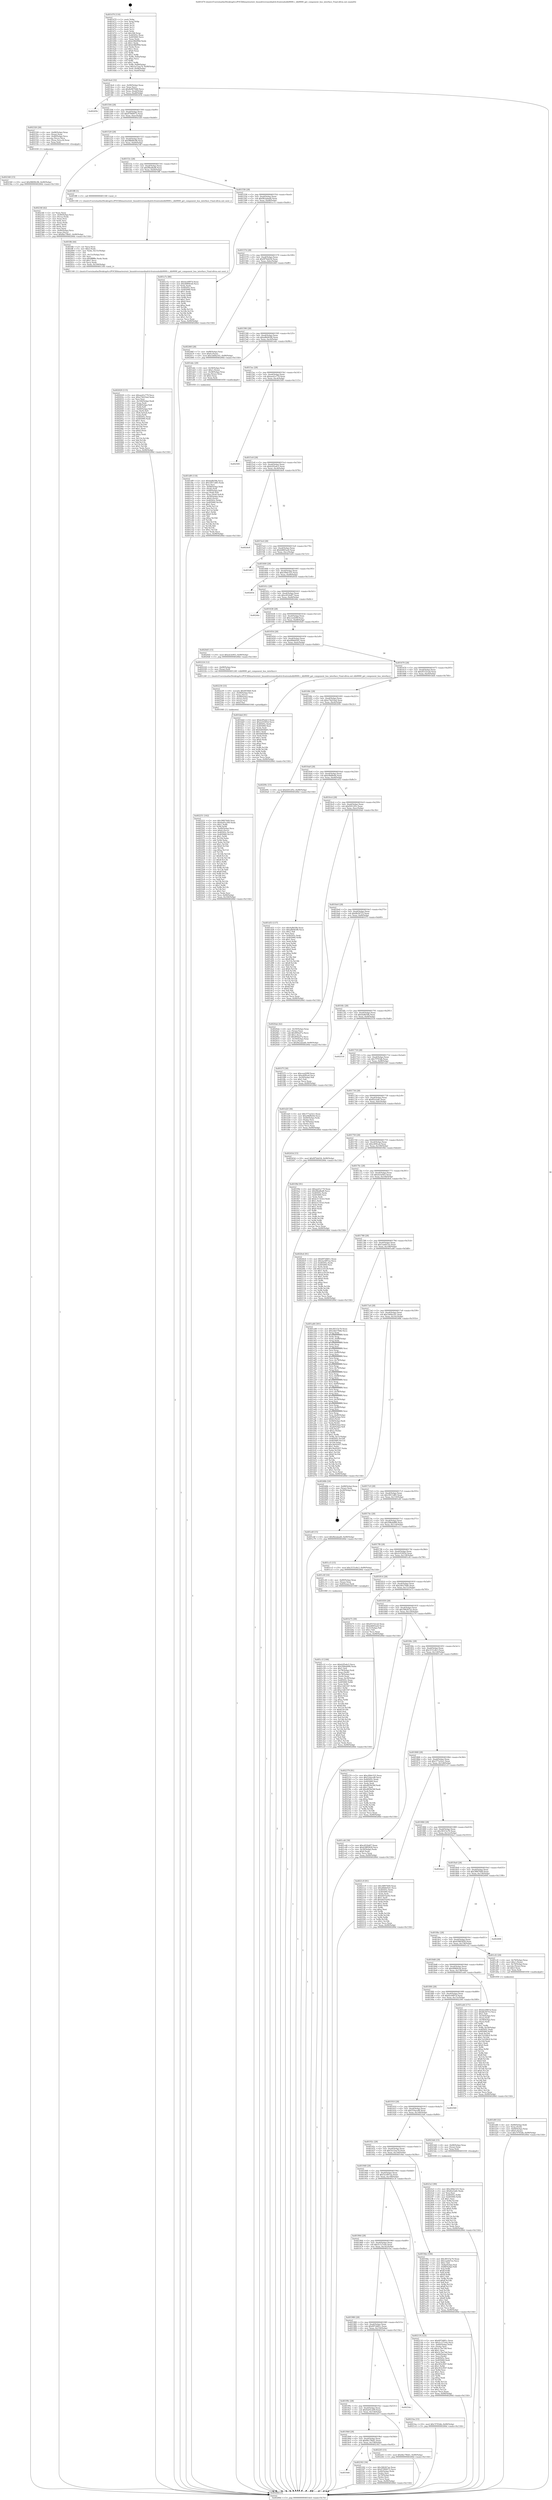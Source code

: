 digraph "0x401470" {
  label = "0x401470 (/mnt/c/Users/mathe/Desktop/tcc/POCII/binaries/extr_linuxdriversmediadvb-frontendsdib9000.c_dib9000_get_component_bus_interface_Final-ollvm.out::main(0))"
  labelloc = "t"
  node[shape=record]

  Entry [label="",width=0.3,height=0.3,shape=circle,fillcolor=black,style=filled]
  "0x4014e4" [label="{
     0x4014e4 [32]\l
     | [instrs]\l
     &nbsp;&nbsp;0x4014e4 \<+6\>: mov -0x90(%rbp),%eax\l
     &nbsp;&nbsp;0x4014ea \<+2\>: mov %eax,%ecx\l
     &nbsp;&nbsp;0x4014ec \<+6\>: sub $0x8e907646,%ecx\l
     &nbsp;&nbsp;0x4014f2 \<+6\>: mov %eax,-0xa4(%rbp)\l
     &nbsp;&nbsp;0x4014f8 \<+6\>: mov %ecx,-0xa8(%rbp)\l
     &nbsp;&nbsp;0x4014fe \<+6\>: je 000000000040245b \<main+0xfeb\>\l
  }"]
  "0x40245b" [label="{
     0x40245b\l
  }", style=dashed]
  "0x401504" [label="{
     0x401504 [28]\l
     | [instrs]\l
     &nbsp;&nbsp;0x401504 \<+5\>: jmp 0000000000401509 \<main+0x99\>\l
     &nbsp;&nbsp;0x401509 \<+6\>: mov -0xa4(%rbp),%eax\l
     &nbsp;&nbsp;0x40150f \<+5\>: sub $0x97900075,%eax\l
     &nbsp;&nbsp;0x401514 \<+6\>: mov %eax,-0xac(%rbp)\l
     &nbsp;&nbsp;0x40151a \<+6\>: je 0000000000402326 \<main+0xeb6\>\l
  }"]
  Exit [label="",width=0.3,height=0.3,shape=circle,fillcolor=black,style=filled,peripheries=2]
  "0x402326" [label="{
     0x402326 [26]\l
     | [instrs]\l
     &nbsp;&nbsp;0x402326 \<+4\>: mov -0x68(%rbp),%rax\l
     &nbsp;&nbsp;0x40232a \<+3\>: mov (%rax),%rax\l
     &nbsp;&nbsp;0x40232d \<+4\>: mov -0x40(%rbp),%rcx\l
     &nbsp;&nbsp;0x402331 \<+3\>: movslq (%rcx),%rcx\l
     &nbsp;&nbsp;0x402334 \<+4\>: mov (%rax,%rcx,8),%rax\l
     &nbsp;&nbsp;0x402338 \<+3\>: mov %rax,%rdi\l
     &nbsp;&nbsp;0x40233b \<+5\>: call 0000000000401030 \<free@plt\>\l
     | [calls]\l
     &nbsp;&nbsp;0x401030 \{1\} (unknown)\l
  }"]
  "0x401520" [label="{
     0x401520 [28]\l
     | [instrs]\l
     &nbsp;&nbsp;0x401520 \<+5\>: jmp 0000000000401525 \<main+0xb5\>\l
     &nbsp;&nbsp;0x401525 \<+6\>: mov -0xa4(%rbp),%eax\l
     &nbsp;&nbsp;0x40152b \<+5\>: sub $0x98690c96,%eax\l
     &nbsp;&nbsp;0x401530 \<+6\>: mov %eax,-0xb0(%rbp)\l
     &nbsp;&nbsp;0x401536 \<+6\>: je 000000000040234f \<main+0xedf\>\l
  }"]
  "0x4023e3" [label="{
     0x4023e3 [90]\l
     | [instrs]\l
     &nbsp;&nbsp;0x4023e3 \<+5\>: mov $0xc09dc525,%ecx\l
     &nbsp;&nbsp;0x4023e8 \<+5\>: mov $0x82a5a8c,%edx\l
     &nbsp;&nbsp;0x4023ed \<+2\>: xor %esi,%esi\l
     &nbsp;&nbsp;0x4023ef \<+8\>: mov 0x40505c,%r8d\l
     &nbsp;&nbsp;0x4023f7 \<+8\>: mov 0x405060,%r9d\l
     &nbsp;&nbsp;0x4023ff \<+3\>: sub $0x1,%esi\l
     &nbsp;&nbsp;0x402402 \<+3\>: mov %r8d,%r10d\l
     &nbsp;&nbsp;0x402405 \<+3\>: add %esi,%r10d\l
     &nbsp;&nbsp;0x402408 \<+4\>: imul %r10d,%r8d\l
     &nbsp;&nbsp;0x40240c \<+4\>: and $0x1,%r8d\l
     &nbsp;&nbsp;0x402410 \<+4\>: cmp $0x0,%r8d\l
     &nbsp;&nbsp;0x402414 \<+4\>: sete %r11b\l
     &nbsp;&nbsp;0x402418 \<+4\>: cmp $0xa,%r9d\l
     &nbsp;&nbsp;0x40241c \<+3\>: setl %bl\l
     &nbsp;&nbsp;0x40241f \<+3\>: mov %r11b,%r14b\l
     &nbsp;&nbsp;0x402422 \<+3\>: and %bl,%r14b\l
     &nbsp;&nbsp;0x402425 \<+3\>: xor %bl,%r11b\l
     &nbsp;&nbsp;0x402428 \<+3\>: or %r11b,%r14b\l
     &nbsp;&nbsp;0x40242b \<+4\>: test $0x1,%r14b\l
     &nbsp;&nbsp;0x40242f \<+3\>: cmovne %edx,%ecx\l
     &nbsp;&nbsp;0x402432 \<+6\>: mov %ecx,-0x90(%rbp)\l
     &nbsp;&nbsp;0x402438 \<+5\>: jmp 000000000040266d \<main+0x11fd\>\l
  }"]
  "0x40234f" [label="{
     0x40234f [42]\l
     | [instrs]\l
     &nbsp;&nbsp;0x40234f \<+2\>: xor %eax,%eax\l
     &nbsp;&nbsp;0x402351 \<+4\>: mov -0x40(%rbp),%rcx\l
     &nbsp;&nbsp;0x402355 \<+2\>: mov (%rcx),%edx\l
     &nbsp;&nbsp;0x402357 \<+2\>: mov %eax,%esi\l
     &nbsp;&nbsp;0x402359 \<+2\>: sub %edx,%esi\l
     &nbsp;&nbsp;0x40235b \<+2\>: mov %eax,%edx\l
     &nbsp;&nbsp;0x40235d \<+3\>: sub $0x1,%edx\l
     &nbsp;&nbsp;0x402360 \<+2\>: add %edx,%esi\l
     &nbsp;&nbsp;0x402362 \<+2\>: sub %esi,%eax\l
     &nbsp;&nbsp;0x402364 \<+4\>: mov -0x40(%rbp),%rcx\l
     &nbsp;&nbsp;0x402368 \<+2\>: mov %eax,(%rcx)\l
     &nbsp;&nbsp;0x40236a \<+10\>: movl $0x6bc79b41,-0x90(%rbp)\l
     &nbsp;&nbsp;0x402374 \<+5\>: jmp 000000000040266d \<main+0x11fd\>\l
  }"]
  "0x40153c" [label="{
     0x40153c [28]\l
     | [instrs]\l
     &nbsp;&nbsp;0x40153c \<+5\>: jmp 0000000000401541 \<main+0xd1\>\l
     &nbsp;&nbsp;0x401541 \<+6\>: mov -0xa4(%rbp),%eax\l
     &nbsp;&nbsp;0x401547 \<+5\>: sub $0x99ed6af6,%eax\l
     &nbsp;&nbsp;0x40154c \<+6\>: mov %eax,-0xb4(%rbp)\l
     &nbsp;&nbsp;0x401552 \<+6\>: je 0000000000401ff8 \<main+0xb88\>\l
  }"]
  "0x402340" [label="{
     0x402340 [15]\l
     | [instrs]\l
     &nbsp;&nbsp;0x402340 \<+10\>: movl $0x98690c96,-0x90(%rbp)\l
     &nbsp;&nbsp;0x40234a \<+5\>: jmp 000000000040266d \<main+0x11fd\>\l
  }"]
  "0x401ff8" [label="{
     0x401ff8 [5]\l
     | [instrs]\l
     &nbsp;&nbsp;0x401ff8 \<+5\>: call 0000000000401160 \<next_i\>\l
     | [calls]\l
     &nbsp;&nbsp;0x401160 \{1\} (/mnt/c/Users/mathe/Desktop/tcc/POCII/binaries/extr_linuxdriversmediadvb-frontendsdib9000.c_dib9000_get_component_bus_interface_Final-ollvm.out::next_i)\l
  }"]
  "0x401558" [label="{
     0x401558 [28]\l
     | [instrs]\l
     &nbsp;&nbsp;0x401558 \<+5\>: jmp 000000000040155d \<main+0xed\>\l
     &nbsp;&nbsp;0x40155d \<+6\>: mov -0xa4(%rbp),%eax\l
     &nbsp;&nbsp;0x401563 \<+5\>: sub $0x9b2abad0,%eax\l
     &nbsp;&nbsp;0x401568 \<+6\>: mov %eax,-0xb8(%rbp)\l
     &nbsp;&nbsp;0x40156e \<+6\>: je 0000000000401e7e \<main+0xa0e\>\l
  }"]
  "0x4019d4" [label="{
     0x4019d4\l
  }", style=dashed]
  "0x401e7e" [label="{
     0x401e7e [86]\l
     | [instrs]\l
     &nbsp;&nbsp;0x401e7e \<+5\>: mov $0x4ce0f97d,%eax\l
     &nbsp;&nbsp;0x401e83 \<+5\>: mov $0x4980fcb4,%ecx\l
     &nbsp;&nbsp;0x401e88 \<+2\>: xor %edx,%edx\l
     &nbsp;&nbsp;0x401e8a \<+7\>: mov 0x40505c,%esi\l
     &nbsp;&nbsp;0x401e91 \<+7\>: mov 0x405060,%edi\l
     &nbsp;&nbsp;0x401e98 \<+3\>: sub $0x1,%edx\l
     &nbsp;&nbsp;0x401e9b \<+3\>: mov %esi,%r8d\l
     &nbsp;&nbsp;0x401e9e \<+3\>: add %edx,%r8d\l
     &nbsp;&nbsp;0x401ea1 \<+4\>: imul %r8d,%esi\l
     &nbsp;&nbsp;0x401ea5 \<+3\>: and $0x1,%esi\l
     &nbsp;&nbsp;0x401ea8 \<+3\>: cmp $0x0,%esi\l
     &nbsp;&nbsp;0x401eab \<+4\>: sete %r9b\l
     &nbsp;&nbsp;0x401eaf \<+3\>: cmp $0xa,%edi\l
     &nbsp;&nbsp;0x401eb2 \<+4\>: setl %r10b\l
     &nbsp;&nbsp;0x401eb6 \<+3\>: mov %r9b,%r11b\l
     &nbsp;&nbsp;0x401eb9 \<+3\>: and %r10b,%r11b\l
     &nbsp;&nbsp;0x401ebc \<+3\>: xor %r10b,%r9b\l
     &nbsp;&nbsp;0x401ebf \<+3\>: or %r9b,%r11b\l
     &nbsp;&nbsp;0x401ec2 \<+4\>: test $0x1,%r11b\l
     &nbsp;&nbsp;0x401ec6 \<+3\>: cmovne %ecx,%eax\l
     &nbsp;&nbsp;0x401ec9 \<+6\>: mov %eax,-0x90(%rbp)\l
     &nbsp;&nbsp;0x401ecf \<+5\>: jmp 000000000040266d \<main+0x11fd\>\l
  }"]
  "0x401574" [label="{
     0x401574 [28]\l
     | [instrs]\l
     &nbsp;&nbsp;0x401574 \<+5\>: jmp 0000000000401579 \<main+0x109\>\l
     &nbsp;&nbsp;0x401579 \<+6\>: mov -0xa4(%rbp),%eax\l
     &nbsp;&nbsp;0x40157f \<+5\>: sub $0x9f7b4d34,%eax\l
     &nbsp;&nbsp;0x401584 \<+6\>: mov %eax,-0xbc(%rbp)\l
     &nbsp;&nbsp;0x40158a \<+6\>: je 000000000040246f \<main+0xfff\>\l
  }"]
  "0x402302" [label="{
     0x402302 [36]\l
     | [instrs]\l
     &nbsp;&nbsp;0x402302 \<+5\>: mov $0x306267ae,%eax\l
     &nbsp;&nbsp;0x402307 \<+5\>: mov $0x97900075,%ecx\l
     &nbsp;&nbsp;0x40230c \<+4\>: mov -0x40(%rbp),%rdx\l
     &nbsp;&nbsp;0x402310 \<+2\>: mov (%rdx),%esi\l
     &nbsp;&nbsp;0x402312 \<+4\>: mov -0x70(%rbp),%rdx\l
     &nbsp;&nbsp;0x402316 \<+2\>: cmp (%rdx),%esi\l
     &nbsp;&nbsp;0x402318 \<+3\>: cmovl %ecx,%eax\l
     &nbsp;&nbsp;0x40231b \<+6\>: mov %eax,-0x90(%rbp)\l
     &nbsp;&nbsp;0x402321 \<+5\>: jmp 000000000040266d \<main+0x11fd\>\l
  }"]
  "0x40246f" [label="{
     0x40246f [28]\l
     | [instrs]\l
     &nbsp;&nbsp;0x40246f \<+7\>: mov -0x88(%rbp),%rax\l
     &nbsp;&nbsp;0x402476 \<+6\>: movl $0x0,(%rax)\l
     &nbsp;&nbsp;0x40247c \<+10\>: movl $0x1b69a161,-0x90(%rbp)\l
     &nbsp;&nbsp;0x402486 \<+5\>: jmp 000000000040266d \<main+0x11fd\>\l
  }"]
  "0x401590" [label="{
     0x401590 [28]\l
     | [instrs]\l
     &nbsp;&nbsp;0x401590 \<+5\>: jmp 0000000000401595 \<main+0x125\>\l
     &nbsp;&nbsp;0x401595 \<+6\>: mov -0xa4(%rbp),%eax\l
     &nbsp;&nbsp;0x40159b \<+5\>: sub $0xa8b043f6,%eax\l
     &nbsp;&nbsp;0x4015a0 \<+6\>: mov %eax,-0xc0(%rbp)\l
     &nbsp;&nbsp;0x4015a6 \<+6\>: je 0000000000401ddc \<main+0x96c\>\l
  }"]
  "0x4019b8" [label="{
     0x4019b8 [28]\l
     | [instrs]\l
     &nbsp;&nbsp;0x4019b8 \<+5\>: jmp 00000000004019bd \<main+0x54d\>\l
     &nbsp;&nbsp;0x4019bd \<+6\>: mov -0xa4(%rbp),%eax\l
     &nbsp;&nbsp;0x4019c3 \<+5\>: sub $0x6bc79b41,%eax\l
     &nbsp;&nbsp;0x4019c8 \<+6\>: mov %eax,-0x158(%rbp)\l
     &nbsp;&nbsp;0x4019ce \<+6\>: je 0000000000402302 \<main+0xe92\>\l
  }"]
  "0x401ddc" [label="{
     0x401ddc [29]\l
     | [instrs]\l
     &nbsp;&nbsp;0x401ddc \<+4\>: mov -0x58(%rbp),%rax\l
     &nbsp;&nbsp;0x401de0 \<+6\>: movl $0x1,(%rax)\l
     &nbsp;&nbsp;0x401de6 \<+4\>: mov -0x58(%rbp),%rax\l
     &nbsp;&nbsp;0x401dea \<+3\>: movslq (%rax),%rax\l
     &nbsp;&nbsp;0x401ded \<+4\>: shl $0x2,%rax\l
     &nbsp;&nbsp;0x401df1 \<+3\>: mov %rax,%rdi\l
     &nbsp;&nbsp;0x401df4 \<+5\>: call 0000000000401050 \<malloc@plt\>\l
     | [calls]\l
     &nbsp;&nbsp;0x401050 \{1\} (unknown)\l
  }"]
  "0x4015ac" [label="{
     0x4015ac [28]\l
     | [instrs]\l
     &nbsp;&nbsp;0x4015ac \<+5\>: jmp 00000000004015b1 \<main+0x141\>\l
     &nbsp;&nbsp;0x4015b1 \<+6\>: mov -0xa4(%rbp),%eax\l
     &nbsp;&nbsp;0x4015b7 \<+5\>: sub $0xaed1e779,%eax\l
     &nbsp;&nbsp;0x4015bc \<+6\>: mov %eax,-0xc4(%rbp)\l
     &nbsp;&nbsp;0x4015c2 \<+6\>: je 0000000000402585 \<main+0x1115\>\l
  }"]
  "0x4022f3" [label="{
     0x4022f3 [15]\l
     | [instrs]\l
     &nbsp;&nbsp;0x4022f3 \<+10\>: movl $0x6bc79b41,-0x90(%rbp)\l
     &nbsp;&nbsp;0x4022fd \<+5\>: jmp 000000000040266d \<main+0x11fd\>\l
  }"]
  "0x402585" [label="{
     0x402585\l
  }", style=dashed]
  "0x4015c8" [label="{
     0x4015c8 [28]\l
     | [instrs]\l
     &nbsp;&nbsp;0x4015c8 \<+5\>: jmp 00000000004015cd \<main+0x15d\>\l
     &nbsp;&nbsp;0x4015cd \<+6\>: mov -0xa4(%rbp),%eax\l
     &nbsp;&nbsp;0x4015d3 \<+5\>: sub $0xb2f5a4c5,%eax\l
     &nbsp;&nbsp;0x4015d8 \<+6\>: mov %eax,-0xc8(%rbp)\l
     &nbsp;&nbsp;0x4015de \<+6\>: je 00000000004024e8 \<main+0x1078\>\l
  }"]
  "0x40199c" [label="{
     0x40199c [28]\l
     | [instrs]\l
     &nbsp;&nbsp;0x40199c \<+5\>: jmp 00000000004019a1 \<main+0x531\>\l
     &nbsp;&nbsp;0x4019a1 \<+6\>: mov -0xa4(%rbp),%eax\l
     &nbsp;&nbsp;0x4019a7 \<+5\>: sub $0x6a05c209,%eax\l
     &nbsp;&nbsp;0x4019ac \<+6\>: mov %eax,-0x154(%rbp)\l
     &nbsp;&nbsp;0x4019b2 \<+6\>: je 00000000004022f3 \<main+0xe83\>\l
  }"]
  "0x4024e8" [label="{
     0x4024e8\l
  }", style=dashed]
  "0x4015e4" [label="{
     0x4015e4 [28]\l
     | [instrs]\l
     &nbsp;&nbsp;0x4015e4 \<+5\>: jmp 00000000004015e9 \<main+0x179\>\l
     &nbsp;&nbsp;0x4015e9 \<+6\>: mov -0xa4(%rbp),%eax\l
     &nbsp;&nbsp;0x4015ef \<+5\>: sub $0xb4665ae6,%eax\l
     &nbsp;&nbsp;0x4015f4 \<+6\>: mov %eax,-0xcc(%rbp)\l
     &nbsp;&nbsp;0x4015fa \<+6\>: je 0000000000401b93 \<main+0x723\>\l
  }"]
  "0x4025de" [label="{
     0x4025de\l
  }", style=dashed]
  "0x401b93" [label="{
     0x401b93\l
  }", style=dashed]
  "0x401600" [label="{
     0x401600 [28]\l
     | [instrs]\l
     &nbsp;&nbsp;0x401600 \<+5\>: jmp 0000000000401605 \<main+0x195\>\l
     &nbsp;&nbsp;0x401605 \<+6\>: mov -0xa4(%rbp),%eax\l
     &nbsp;&nbsp;0x40160b \<+5\>: sub $0xc09dc525,%eax\l
     &nbsp;&nbsp;0x401610 \<+6\>: mov %eax,-0xd0(%rbp)\l
     &nbsp;&nbsp;0x401616 \<+6\>: je 0000000000402654 \<main+0x11e4\>\l
  }"]
  "0x402251" [label="{
     0x402251 [162]\l
     | [instrs]\l
     &nbsp;&nbsp;0x402251 \<+5\>: mov $0x38f07649,%esi\l
     &nbsp;&nbsp;0x402256 \<+5\>: mov $0x6a05c209,%edx\l
     &nbsp;&nbsp;0x40225b \<+3\>: mov $0x1,%r8b\l
     &nbsp;&nbsp;0x40225e \<+3\>: xor %r9d,%r9d\l
     &nbsp;&nbsp;0x402261 \<+4\>: mov -0x40(%rbp),%rcx\l
     &nbsp;&nbsp;0x402265 \<+6\>: movl $0x0,(%rcx)\l
     &nbsp;&nbsp;0x40226b \<+8\>: mov 0x40505c,%r10d\l
     &nbsp;&nbsp;0x402273 \<+8\>: mov 0x405060,%r11d\l
     &nbsp;&nbsp;0x40227b \<+4\>: sub $0x1,%r9d\l
     &nbsp;&nbsp;0x40227f \<+3\>: mov %r10d,%ebx\l
     &nbsp;&nbsp;0x402282 \<+3\>: add %r9d,%ebx\l
     &nbsp;&nbsp;0x402285 \<+4\>: imul %ebx,%r10d\l
     &nbsp;&nbsp;0x402289 \<+4\>: and $0x1,%r10d\l
     &nbsp;&nbsp;0x40228d \<+4\>: cmp $0x0,%r10d\l
     &nbsp;&nbsp;0x402291 \<+4\>: sete %r14b\l
     &nbsp;&nbsp;0x402295 \<+4\>: cmp $0xa,%r11d\l
     &nbsp;&nbsp;0x402299 \<+4\>: setl %r15b\l
     &nbsp;&nbsp;0x40229d \<+3\>: mov %r14b,%r12b\l
     &nbsp;&nbsp;0x4022a0 \<+4\>: xor $0xff,%r12b\l
     &nbsp;&nbsp;0x4022a4 \<+3\>: mov %r15b,%r13b\l
     &nbsp;&nbsp;0x4022a7 \<+4\>: xor $0xff,%r13b\l
     &nbsp;&nbsp;0x4022ab \<+4\>: xor $0x1,%r8b\l
     &nbsp;&nbsp;0x4022af \<+3\>: mov %r12b,%cl\l
     &nbsp;&nbsp;0x4022b2 \<+3\>: and $0xff,%cl\l
     &nbsp;&nbsp;0x4022b5 \<+3\>: and %r8b,%r14b\l
     &nbsp;&nbsp;0x4022b8 \<+3\>: mov %r13b,%dil\l
     &nbsp;&nbsp;0x4022bb \<+4\>: and $0xff,%dil\l
     &nbsp;&nbsp;0x4022bf \<+3\>: and %r8b,%r15b\l
     &nbsp;&nbsp;0x4022c2 \<+3\>: or %r14b,%cl\l
     &nbsp;&nbsp;0x4022c5 \<+3\>: or %r15b,%dil\l
     &nbsp;&nbsp;0x4022c8 \<+3\>: xor %dil,%cl\l
     &nbsp;&nbsp;0x4022cb \<+3\>: or %r13b,%r12b\l
     &nbsp;&nbsp;0x4022ce \<+4\>: xor $0xff,%r12b\l
     &nbsp;&nbsp;0x4022d2 \<+4\>: or $0x1,%r8b\l
     &nbsp;&nbsp;0x4022d6 \<+3\>: and %r8b,%r12b\l
     &nbsp;&nbsp;0x4022d9 \<+3\>: or %r12b,%cl\l
     &nbsp;&nbsp;0x4022dc \<+3\>: test $0x1,%cl\l
     &nbsp;&nbsp;0x4022df \<+3\>: cmovne %edx,%esi\l
     &nbsp;&nbsp;0x4022e2 \<+6\>: mov %esi,-0x90(%rbp)\l
     &nbsp;&nbsp;0x4022e8 \<+6\>: mov %eax,-0x164(%rbp)\l
     &nbsp;&nbsp;0x4022ee \<+5\>: jmp 000000000040266d \<main+0x11fd\>\l
  }"]
  "0x402654" [label="{
     0x402654\l
  }", style=dashed]
  "0x40161c" [label="{
     0x40161c [28]\l
     | [instrs]\l
     &nbsp;&nbsp;0x40161c \<+5\>: jmp 0000000000401621 \<main+0x1b1\>\l
     &nbsp;&nbsp;0x401621 \<+6\>: mov -0xa4(%rbp),%eax\l
     &nbsp;&nbsp;0x401627 \<+5\>: sub $0xc652b4f7,%eax\l
     &nbsp;&nbsp;0x40162c \<+6\>: mov %eax,-0xd4(%rbp)\l
     &nbsp;&nbsp;0x401632 \<+6\>: je 000000000040244c \<main+0xfdc\>\l
  }"]
  "0x402230" [label="{
     0x402230 [33]\l
     | [instrs]\l
     &nbsp;&nbsp;0x402230 \<+10\>: movabs $0x4030b6,%rdi\l
     &nbsp;&nbsp;0x40223a \<+4\>: mov -0x48(%rbp),%rcx\l
     &nbsp;&nbsp;0x40223e \<+3\>: mov %rax,(%rcx)\l
     &nbsp;&nbsp;0x402241 \<+4\>: mov -0x48(%rbp),%rax\l
     &nbsp;&nbsp;0x402245 \<+3\>: mov (%rax),%rax\l
     &nbsp;&nbsp;0x402248 \<+2\>: mov (%rax),%esi\l
     &nbsp;&nbsp;0x40224a \<+2\>: mov $0x0,%al\l
     &nbsp;&nbsp;0x40224c \<+5\>: call 0000000000401040 \<printf@plt\>\l
     | [calls]\l
     &nbsp;&nbsp;0x401040 \{1\} (unknown)\l
  }"]
  "0x40244c" [label="{
     0x40244c\l
  }", style=dashed]
  "0x401638" [label="{
     0x401638 [28]\l
     | [instrs]\l
     &nbsp;&nbsp;0x401638 \<+5\>: jmp 000000000040163d \<main+0x1cd\>\l
     &nbsp;&nbsp;0x40163d \<+6\>: mov -0xa4(%rbp),%eax\l
     &nbsp;&nbsp;0x401643 \<+5\>: sub $0xceed2f0f,%eax\l
     &nbsp;&nbsp;0x401648 \<+6\>: mov %eax,-0xd8(%rbp)\l
     &nbsp;&nbsp;0x40164e \<+6\>: je 00000000004020d5 \<main+0xc65\>\l
  }"]
  "0x401980" [label="{
     0x401980 [28]\l
     | [instrs]\l
     &nbsp;&nbsp;0x401980 \<+5\>: jmp 0000000000401985 \<main+0x515\>\l
     &nbsp;&nbsp;0x401985 \<+6\>: mov -0xa4(%rbp),%eax\l
     &nbsp;&nbsp;0x40198b \<+5\>: sub $0x697d481c,%eax\l
     &nbsp;&nbsp;0x401990 \<+6\>: mov %eax,-0x150(%rbp)\l
     &nbsp;&nbsp;0x401996 \<+6\>: je 00000000004025de \<main+0x116e\>\l
  }"]
  "0x4020d5" [label="{
     0x4020d5 [15]\l
     | [instrs]\l
     &nbsp;&nbsp;0x4020d5 \<+10\>: movl $0xeb3e003,-0x90(%rbp)\l
     &nbsp;&nbsp;0x4020df \<+5\>: jmp 000000000040266d \<main+0x11fd\>\l
  }"]
  "0x401654" [label="{
     0x401654 [28]\l
     | [instrs]\l
     &nbsp;&nbsp;0x401654 \<+5\>: jmp 0000000000401659 \<main+0x1e9\>\l
     &nbsp;&nbsp;0x401659 \<+6\>: mov -0xa4(%rbp),%eax\l
     &nbsp;&nbsp;0x40165f \<+5\>: sub $0xd0b6d5d1,%eax\l
     &nbsp;&nbsp;0x401664 \<+6\>: mov %eax,-0xdc(%rbp)\l
     &nbsp;&nbsp;0x40166a \<+6\>: je 0000000000402224 \<main+0xdb4\>\l
  }"]
  "0x4021ba" [label="{
     0x4021ba [15]\l
     | [instrs]\l
     &nbsp;&nbsp;0x4021ba \<+10\>: movl $0x7f793db,-0x90(%rbp)\l
     &nbsp;&nbsp;0x4021c4 \<+5\>: jmp 000000000040266d \<main+0x11fd\>\l
  }"]
  "0x402224" [label="{
     0x402224 [12]\l
     | [instrs]\l
     &nbsp;&nbsp;0x402224 \<+4\>: mov -0x68(%rbp),%rax\l
     &nbsp;&nbsp;0x402228 \<+3\>: mov (%rax),%rdi\l
     &nbsp;&nbsp;0x40222b \<+5\>: call 0000000000401240 \<dib9000_get_component_bus_interface\>\l
     | [calls]\l
     &nbsp;&nbsp;0x401240 \{1\} (/mnt/c/Users/mathe/Desktop/tcc/POCII/binaries/extr_linuxdriversmediadvb-frontendsdib9000.c_dib9000_get_component_bus_interface_Final-ollvm.out::dib9000_get_component_bus_interface)\l
  }"]
  "0x401670" [label="{
     0x401670 [28]\l
     | [instrs]\l
     &nbsp;&nbsp;0x401670 \<+5\>: jmp 0000000000401675 \<main+0x205\>\l
     &nbsp;&nbsp;0x401675 \<+6\>: mov -0xa4(%rbp),%eax\l
     &nbsp;&nbsp;0x40167b \<+5\>: sub $0xd5152ca4,%eax\l
     &nbsp;&nbsp;0x401680 \<+6\>: mov %eax,-0xe0(%rbp)\l
     &nbsp;&nbsp;0x401686 \<+6\>: je 0000000000401bb4 \<main+0x744\>\l
  }"]
  "0x401964" [label="{
     0x401964 [28]\l
     | [instrs]\l
     &nbsp;&nbsp;0x401964 \<+5\>: jmp 0000000000401969 \<main+0x4f9\>\l
     &nbsp;&nbsp;0x401969 \<+6\>: mov -0xa4(%rbp),%eax\l
     &nbsp;&nbsp;0x40196f \<+5\>: sub $0x5c127e0a,%eax\l
     &nbsp;&nbsp;0x401974 \<+6\>: mov %eax,-0x14c(%rbp)\l
     &nbsp;&nbsp;0x40197a \<+6\>: je 00000000004021ba \<main+0xd4a\>\l
  }"]
  "0x401bb4" [label="{
     0x401bb4 [91]\l
     | [instrs]\l
     &nbsp;&nbsp;0x401bb4 \<+5\>: mov $0xb2f5a4c5,%eax\l
     &nbsp;&nbsp;0x401bb9 \<+5\>: mov $0x2cf1005d,%ecx\l
     &nbsp;&nbsp;0x401bbe \<+7\>: mov 0x40505c,%edx\l
     &nbsp;&nbsp;0x401bc5 \<+7\>: mov 0x405060,%esi\l
     &nbsp;&nbsp;0x401bcc \<+2\>: mov %edx,%edi\l
     &nbsp;&nbsp;0x401bce \<+6\>: add $0x6d0d4b61,%edi\l
     &nbsp;&nbsp;0x401bd4 \<+3\>: sub $0x1,%edi\l
     &nbsp;&nbsp;0x401bd7 \<+6\>: sub $0x6d0d4b61,%edi\l
     &nbsp;&nbsp;0x401bdd \<+3\>: imul %edi,%edx\l
     &nbsp;&nbsp;0x401be0 \<+3\>: and $0x1,%edx\l
     &nbsp;&nbsp;0x401be3 \<+3\>: cmp $0x0,%edx\l
     &nbsp;&nbsp;0x401be6 \<+4\>: sete %r8b\l
     &nbsp;&nbsp;0x401bea \<+3\>: cmp $0xa,%esi\l
     &nbsp;&nbsp;0x401bed \<+4\>: setl %r9b\l
     &nbsp;&nbsp;0x401bf1 \<+3\>: mov %r8b,%r10b\l
     &nbsp;&nbsp;0x401bf4 \<+3\>: and %r9b,%r10b\l
     &nbsp;&nbsp;0x401bf7 \<+3\>: xor %r9b,%r8b\l
     &nbsp;&nbsp;0x401bfa \<+3\>: or %r8b,%r10b\l
     &nbsp;&nbsp;0x401bfd \<+4\>: test $0x1,%r10b\l
     &nbsp;&nbsp;0x401c01 \<+3\>: cmovne %ecx,%eax\l
     &nbsp;&nbsp;0x401c04 \<+6\>: mov %eax,-0x90(%rbp)\l
     &nbsp;&nbsp;0x401c0a \<+5\>: jmp 000000000040266d \<main+0x11fd\>\l
  }"]
  "0x40168c" [label="{
     0x40168c [28]\l
     | [instrs]\l
     &nbsp;&nbsp;0x40168c \<+5\>: jmp 0000000000401691 \<main+0x221\>\l
     &nbsp;&nbsp;0x401691 \<+6\>: mov -0xa4(%rbp),%eax\l
     &nbsp;&nbsp;0x401697 \<+5\>: sub $0xe74d10a4,%eax\l
     &nbsp;&nbsp;0x40169c \<+6\>: mov %eax,-0xe4(%rbp)\l
     &nbsp;&nbsp;0x4016a2 \<+6\>: je 000000000040209c \<main+0xc2c\>\l
  }"]
  "0x40213f" [label="{
     0x40213f [123]\l
     | [instrs]\l
     &nbsp;&nbsp;0x40213f \<+5\>: mov $0x697d481c,%eax\l
     &nbsp;&nbsp;0x402144 \<+5\>: mov $0x5c127e0a,%ecx\l
     &nbsp;&nbsp;0x402149 \<+4\>: mov -0x60(%rbp),%rdx\l
     &nbsp;&nbsp;0x40214d \<+2\>: mov (%rdx),%esi\l
     &nbsp;&nbsp;0x40214f \<+6\>: sub $0x3c7be7dd,%esi\l
     &nbsp;&nbsp;0x402155 \<+3\>: add $0x1,%esi\l
     &nbsp;&nbsp;0x402158 \<+6\>: add $0x3c7be7dd,%esi\l
     &nbsp;&nbsp;0x40215e \<+4\>: mov -0x60(%rbp),%rdx\l
     &nbsp;&nbsp;0x402162 \<+2\>: mov %esi,(%rdx)\l
     &nbsp;&nbsp;0x402164 \<+7\>: mov 0x40505c,%esi\l
     &nbsp;&nbsp;0x40216b \<+7\>: mov 0x405060,%edi\l
     &nbsp;&nbsp;0x402172 \<+3\>: mov %esi,%r8d\l
     &nbsp;&nbsp;0x402175 \<+7\>: sub $0x303c95f7,%r8d\l
     &nbsp;&nbsp;0x40217c \<+4\>: sub $0x1,%r8d\l
     &nbsp;&nbsp;0x402180 \<+7\>: add $0x303c95f7,%r8d\l
     &nbsp;&nbsp;0x402187 \<+4\>: imul %r8d,%esi\l
     &nbsp;&nbsp;0x40218b \<+3\>: and $0x1,%esi\l
     &nbsp;&nbsp;0x40218e \<+3\>: cmp $0x0,%esi\l
     &nbsp;&nbsp;0x402191 \<+4\>: sete %r9b\l
     &nbsp;&nbsp;0x402195 \<+3\>: cmp $0xa,%edi\l
     &nbsp;&nbsp;0x402198 \<+4\>: setl %r10b\l
     &nbsp;&nbsp;0x40219c \<+3\>: mov %r9b,%r11b\l
     &nbsp;&nbsp;0x40219f \<+3\>: and %r10b,%r11b\l
     &nbsp;&nbsp;0x4021a2 \<+3\>: xor %r10b,%r9b\l
     &nbsp;&nbsp;0x4021a5 \<+3\>: or %r9b,%r11b\l
     &nbsp;&nbsp;0x4021a8 \<+4\>: test $0x1,%r11b\l
     &nbsp;&nbsp;0x4021ac \<+3\>: cmovne %ecx,%eax\l
     &nbsp;&nbsp;0x4021af \<+6\>: mov %eax,-0x90(%rbp)\l
     &nbsp;&nbsp;0x4021b5 \<+5\>: jmp 000000000040266d \<main+0x11fd\>\l
  }"]
  "0x40209c" [label="{
     0x40209c [15]\l
     | [instrs]\l
     &nbsp;&nbsp;0x40209c \<+10\>: movl $0xf2012f5c,-0x90(%rbp)\l
     &nbsp;&nbsp;0x4020a6 \<+5\>: jmp 000000000040266d \<main+0x11fd\>\l
  }"]
  "0x4016a8" [label="{
     0x4016a8 [28]\l
     | [instrs]\l
     &nbsp;&nbsp;0x4016a8 \<+5\>: jmp 00000000004016ad \<main+0x23d\>\l
     &nbsp;&nbsp;0x4016ad \<+6\>: mov -0xa4(%rbp),%eax\l
     &nbsp;&nbsp;0x4016b3 \<+5\>: sub $0xe9bf8e64,%eax\l
     &nbsp;&nbsp;0x4016b8 \<+6\>: mov %eax,-0xe8(%rbp)\l
     &nbsp;&nbsp;0x4016be \<+6\>: je 0000000000401d53 \<main+0x8e3\>\l
  }"]
  "0x402029" [label="{
     0x402029 [115]\l
     | [instrs]\l
     &nbsp;&nbsp;0x402029 \<+5\>: mov $0xaed1e779,%ecx\l
     &nbsp;&nbsp;0x40202e \<+5\>: mov $0xe74d10a4,%edx\l
     &nbsp;&nbsp;0x402033 \<+2\>: xor %esi,%esi\l
     &nbsp;&nbsp;0x402035 \<+6\>: mov -0x160(%rbp),%edi\l
     &nbsp;&nbsp;0x40203b \<+3\>: imul %eax,%edi\l
     &nbsp;&nbsp;0x40203e \<+4\>: mov -0x68(%rbp),%r8\l
     &nbsp;&nbsp;0x402042 \<+3\>: mov (%r8),%r8\l
     &nbsp;&nbsp;0x402045 \<+4\>: mov -0x60(%rbp),%r9\l
     &nbsp;&nbsp;0x402049 \<+3\>: movslq (%r9),%r9\l
     &nbsp;&nbsp;0x40204c \<+4\>: mov (%r8,%r9,8),%r8\l
     &nbsp;&nbsp;0x402050 \<+3\>: mov %edi,(%r8)\l
     &nbsp;&nbsp;0x402053 \<+7\>: mov 0x40505c,%eax\l
     &nbsp;&nbsp;0x40205a \<+7\>: mov 0x405060,%edi\l
     &nbsp;&nbsp;0x402061 \<+3\>: sub $0x1,%esi\l
     &nbsp;&nbsp;0x402064 \<+3\>: mov %eax,%r10d\l
     &nbsp;&nbsp;0x402067 \<+3\>: add %esi,%r10d\l
     &nbsp;&nbsp;0x40206a \<+4\>: imul %r10d,%eax\l
     &nbsp;&nbsp;0x40206e \<+3\>: and $0x1,%eax\l
     &nbsp;&nbsp;0x402071 \<+3\>: cmp $0x0,%eax\l
     &nbsp;&nbsp;0x402074 \<+4\>: sete %r11b\l
     &nbsp;&nbsp;0x402078 \<+3\>: cmp $0xa,%edi\l
     &nbsp;&nbsp;0x40207b \<+3\>: setl %bl\l
     &nbsp;&nbsp;0x40207e \<+3\>: mov %r11b,%r14b\l
     &nbsp;&nbsp;0x402081 \<+3\>: and %bl,%r14b\l
     &nbsp;&nbsp;0x402084 \<+3\>: xor %bl,%r11b\l
     &nbsp;&nbsp;0x402087 \<+3\>: or %r11b,%r14b\l
     &nbsp;&nbsp;0x40208a \<+4\>: test $0x1,%r14b\l
     &nbsp;&nbsp;0x40208e \<+3\>: cmovne %edx,%ecx\l
     &nbsp;&nbsp;0x402091 \<+6\>: mov %ecx,-0x90(%rbp)\l
     &nbsp;&nbsp;0x402097 \<+5\>: jmp 000000000040266d \<main+0x11fd\>\l
  }"]
  "0x401d53" [label="{
     0x401d53 [137]\l
     | [instrs]\l
     &nbsp;&nbsp;0x401d53 \<+5\>: mov $0x4a8b59b,%eax\l
     &nbsp;&nbsp;0x401d58 \<+5\>: mov $0xa8b043f6,%ecx\l
     &nbsp;&nbsp;0x401d5d \<+2\>: mov $0x1,%dl\l
     &nbsp;&nbsp;0x401d5f \<+2\>: xor %esi,%esi\l
     &nbsp;&nbsp;0x401d61 \<+7\>: mov 0x40505c,%edi\l
     &nbsp;&nbsp;0x401d68 \<+8\>: mov 0x405060,%r8d\l
     &nbsp;&nbsp;0x401d70 \<+3\>: sub $0x1,%esi\l
     &nbsp;&nbsp;0x401d73 \<+3\>: mov %edi,%r9d\l
     &nbsp;&nbsp;0x401d76 \<+3\>: add %esi,%r9d\l
     &nbsp;&nbsp;0x401d79 \<+4\>: imul %r9d,%edi\l
     &nbsp;&nbsp;0x401d7d \<+3\>: and $0x1,%edi\l
     &nbsp;&nbsp;0x401d80 \<+3\>: cmp $0x0,%edi\l
     &nbsp;&nbsp;0x401d83 \<+4\>: sete %r10b\l
     &nbsp;&nbsp;0x401d87 \<+4\>: cmp $0xa,%r8d\l
     &nbsp;&nbsp;0x401d8b \<+4\>: setl %r11b\l
     &nbsp;&nbsp;0x401d8f \<+3\>: mov %r10b,%bl\l
     &nbsp;&nbsp;0x401d92 \<+3\>: xor $0xff,%bl\l
     &nbsp;&nbsp;0x401d95 \<+3\>: mov %r11b,%r14b\l
     &nbsp;&nbsp;0x401d98 \<+4\>: xor $0xff,%r14b\l
     &nbsp;&nbsp;0x401d9c \<+3\>: xor $0x0,%dl\l
     &nbsp;&nbsp;0x401d9f \<+3\>: mov %bl,%r15b\l
     &nbsp;&nbsp;0x401da2 \<+4\>: and $0x0,%r15b\l
     &nbsp;&nbsp;0x401da6 \<+3\>: and %dl,%r10b\l
     &nbsp;&nbsp;0x401da9 \<+3\>: mov %r14b,%r12b\l
     &nbsp;&nbsp;0x401dac \<+4\>: and $0x0,%r12b\l
     &nbsp;&nbsp;0x401db0 \<+3\>: and %dl,%r11b\l
     &nbsp;&nbsp;0x401db3 \<+3\>: or %r10b,%r15b\l
     &nbsp;&nbsp;0x401db6 \<+3\>: or %r11b,%r12b\l
     &nbsp;&nbsp;0x401db9 \<+3\>: xor %r12b,%r15b\l
     &nbsp;&nbsp;0x401dbc \<+3\>: or %r14b,%bl\l
     &nbsp;&nbsp;0x401dbf \<+3\>: xor $0xff,%bl\l
     &nbsp;&nbsp;0x401dc2 \<+3\>: or $0x0,%dl\l
     &nbsp;&nbsp;0x401dc5 \<+2\>: and %dl,%bl\l
     &nbsp;&nbsp;0x401dc7 \<+3\>: or %bl,%r15b\l
     &nbsp;&nbsp;0x401dca \<+4\>: test $0x1,%r15b\l
     &nbsp;&nbsp;0x401dce \<+3\>: cmovne %ecx,%eax\l
     &nbsp;&nbsp;0x401dd1 \<+6\>: mov %eax,-0x90(%rbp)\l
     &nbsp;&nbsp;0x401dd7 \<+5\>: jmp 000000000040266d \<main+0x11fd\>\l
  }"]
  "0x4016c4" [label="{
     0x4016c4 [28]\l
     | [instrs]\l
     &nbsp;&nbsp;0x4016c4 \<+5\>: jmp 00000000004016c9 \<main+0x259\>\l
     &nbsp;&nbsp;0x4016c9 \<+6\>: mov -0xa4(%rbp),%eax\l
     &nbsp;&nbsp;0x4016cf \<+5\>: sub $0xf2012f5c,%eax\l
     &nbsp;&nbsp;0x4016d4 \<+6\>: mov %eax,-0xec(%rbp)\l
     &nbsp;&nbsp;0x4016da \<+6\>: je 00000000004020ab \<main+0xc3b\>\l
  }"]
  "0x401ffd" [label="{
     0x401ffd [44]\l
     | [instrs]\l
     &nbsp;&nbsp;0x401ffd \<+2\>: xor %ecx,%ecx\l
     &nbsp;&nbsp;0x401fff \<+5\>: mov $0x2,%edx\l
     &nbsp;&nbsp;0x402004 \<+6\>: mov %edx,-0x15c(%rbp)\l
     &nbsp;&nbsp;0x40200a \<+1\>: cltd\l
     &nbsp;&nbsp;0x40200b \<+6\>: mov -0x15c(%rbp),%esi\l
     &nbsp;&nbsp;0x402011 \<+2\>: idiv %esi\l
     &nbsp;&nbsp;0x402013 \<+6\>: imul $0xfffffffe,%edx,%edx\l
     &nbsp;&nbsp;0x402019 \<+3\>: sub $0x1,%ecx\l
     &nbsp;&nbsp;0x40201c \<+2\>: sub %ecx,%edx\l
     &nbsp;&nbsp;0x40201e \<+6\>: mov %edx,-0x160(%rbp)\l
     &nbsp;&nbsp;0x402024 \<+5\>: call 0000000000401160 \<next_i\>\l
     | [calls]\l
     &nbsp;&nbsp;0x401160 \{1\} (/mnt/c/Users/mathe/Desktop/tcc/POCII/binaries/extr_linuxdriversmediadvb-frontendsdib9000.c_dib9000_get_component_bus_interface_Final-ollvm.out::next_i)\l
  }"]
  "0x4020ab" [label="{
     0x4020ab [42]\l
     | [instrs]\l
     &nbsp;&nbsp;0x4020ab \<+4\>: mov -0x50(%rbp),%rax\l
     &nbsp;&nbsp;0x4020af \<+2\>: mov (%rax),%ecx\l
     &nbsp;&nbsp;0x4020b1 \<+6\>: add $0x9f5baf7a,%ecx\l
     &nbsp;&nbsp;0x4020b7 \<+3\>: add $0x1,%ecx\l
     &nbsp;&nbsp;0x4020ba \<+6\>: sub $0x9f5baf7a,%ecx\l
     &nbsp;&nbsp;0x4020c0 \<+4\>: mov -0x50(%rbp),%rax\l
     &nbsp;&nbsp;0x4020c4 \<+2\>: mov %ecx,(%rax)\l
     &nbsp;&nbsp;0x4020c6 \<+10\>: movl $0x9b2abad0,-0x90(%rbp)\l
     &nbsp;&nbsp;0x4020d0 \<+5\>: jmp 000000000040266d \<main+0x11fd\>\l
  }"]
  "0x4016e0" [label="{
     0x4016e0 [28]\l
     | [instrs]\l
     &nbsp;&nbsp;0x4016e0 \<+5\>: jmp 00000000004016e5 \<main+0x275\>\l
     &nbsp;&nbsp;0x4016e5 \<+6\>: mov -0xa4(%rbp),%eax\l
     &nbsp;&nbsp;0x4016eb \<+5\>: sub $0xffa56753,%eax\l
     &nbsp;&nbsp;0x4016f0 \<+6\>: mov %eax,-0xf0(%rbp)\l
     &nbsp;&nbsp;0x4016f6 \<+6\>: je 0000000000401f7f \<main+0xb0f\>\l
  }"]
  "0x401df9" [label="{
     0x401df9 [118]\l
     | [instrs]\l
     &nbsp;&nbsp;0x401df9 \<+5\>: mov $0x4a8b59b,%ecx\l
     &nbsp;&nbsp;0x401dfe \<+5\>: mov $0x1f011d85,%edx\l
     &nbsp;&nbsp;0x401e03 \<+2\>: xor %esi,%esi\l
     &nbsp;&nbsp;0x401e05 \<+4\>: mov -0x68(%rbp),%rdi\l
     &nbsp;&nbsp;0x401e09 \<+3\>: mov (%rdi),%rdi\l
     &nbsp;&nbsp;0x401e0c \<+4\>: mov -0x60(%rbp),%r8\l
     &nbsp;&nbsp;0x401e10 \<+3\>: movslq (%r8),%r8\l
     &nbsp;&nbsp;0x401e13 \<+4\>: mov %rax,(%rdi,%r8,8)\l
     &nbsp;&nbsp;0x401e17 \<+4\>: mov -0x50(%rbp),%rax\l
     &nbsp;&nbsp;0x401e1b \<+6\>: movl $0x0,(%rax)\l
     &nbsp;&nbsp;0x401e21 \<+8\>: mov 0x40505c,%r9d\l
     &nbsp;&nbsp;0x401e29 \<+8\>: mov 0x405060,%r10d\l
     &nbsp;&nbsp;0x401e31 \<+3\>: sub $0x1,%esi\l
     &nbsp;&nbsp;0x401e34 \<+3\>: mov %r9d,%r11d\l
     &nbsp;&nbsp;0x401e37 \<+3\>: add %esi,%r11d\l
     &nbsp;&nbsp;0x401e3a \<+4\>: imul %r11d,%r9d\l
     &nbsp;&nbsp;0x401e3e \<+4\>: and $0x1,%r9d\l
     &nbsp;&nbsp;0x401e42 \<+4\>: cmp $0x0,%r9d\l
     &nbsp;&nbsp;0x401e46 \<+3\>: sete %bl\l
     &nbsp;&nbsp;0x401e49 \<+4\>: cmp $0xa,%r10d\l
     &nbsp;&nbsp;0x401e4d \<+4\>: setl %r14b\l
     &nbsp;&nbsp;0x401e51 \<+3\>: mov %bl,%r15b\l
     &nbsp;&nbsp;0x401e54 \<+3\>: and %r14b,%r15b\l
     &nbsp;&nbsp;0x401e57 \<+3\>: xor %r14b,%bl\l
     &nbsp;&nbsp;0x401e5a \<+3\>: or %bl,%r15b\l
     &nbsp;&nbsp;0x401e5d \<+4\>: test $0x1,%r15b\l
     &nbsp;&nbsp;0x401e61 \<+3\>: cmovne %edx,%ecx\l
     &nbsp;&nbsp;0x401e64 \<+6\>: mov %ecx,-0x90(%rbp)\l
     &nbsp;&nbsp;0x401e6a \<+5\>: jmp 000000000040266d \<main+0x11fd\>\l
  }"]
  "0x401f7f" [label="{
     0x401f7f [30]\l
     | [instrs]\l
     &nbsp;&nbsp;0x401f7f \<+5\>: mov $0xceed2f0f,%eax\l
     &nbsp;&nbsp;0x401f84 \<+5\>: mov $0xe409ca4,%ecx\l
     &nbsp;&nbsp;0x401f89 \<+3\>: mov -0x29(%rbp),%dl\l
     &nbsp;&nbsp;0x401f8c \<+3\>: test $0x1,%dl\l
     &nbsp;&nbsp;0x401f8f \<+3\>: cmovne %ecx,%eax\l
     &nbsp;&nbsp;0x401f92 \<+6\>: mov %eax,-0x90(%rbp)\l
     &nbsp;&nbsp;0x401f98 \<+5\>: jmp 000000000040266d \<main+0x11fd\>\l
  }"]
  "0x4016fc" [label="{
     0x4016fc [28]\l
     | [instrs]\l
     &nbsp;&nbsp;0x4016fc \<+5\>: jmp 0000000000401701 \<main+0x291\>\l
     &nbsp;&nbsp;0x401701 \<+6\>: mov -0xa4(%rbp),%eax\l
     &nbsp;&nbsp;0x401707 \<+5\>: sub $0x4a8b59b,%eax\l
     &nbsp;&nbsp;0x40170c \<+6\>: mov %eax,-0xf4(%rbp)\l
     &nbsp;&nbsp;0x401712 \<+6\>: je 0000000000402518 \<main+0x10a8\>\l
  }"]
  "0x401d0f" [label="{
     0x401d0f [32]\l
     | [instrs]\l
     &nbsp;&nbsp;0x401d0f \<+4\>: mov -0x68(%rbp),%rdi\l
     &nbsp;&nbsp;0x401d13 \<+3\>: mov %rax,(%rdi)\l
     &nbsp;&nbsp;0x401d16 \<+4\>: mov -0x60(%rbp),%rax\l
     &nbsp;&nbsp;0x401d1a \<+6\>: movl $0x0,(%rax)\l
     &nbsp;&nbsp;0x401d20 \<+10\>: movl $0x7f793db,-0x90(%rbp)\l
     &nbsp;&nbsp;0x401d2a \<+5\>: jmp 000000000040266d \<main+0x11fd\>\l
  }"]
  "0x402518" [label="{
     0x402518\l
  }", style=dashed]
  "0x401718" [label="{
     0x401718 [28]\l
     | [instrs]\l
     &nbsp;&nbsp;0x401718 \<+5\>: jmp 000000000040171d \<main+0x2ad\>\l
     &nbsp;&nbsp;0x40171d \<+6\>: mov -0xa4(%rbp),%eax\l
     &nbsp;&nbsp;0x401723 \<+5\>: sub $0x7f793db,%eax\l
     &nbsp;&nbsp;0x401728 \<+6\>: mov %eax,-0xf8(%rbp)\l
     &nbsp;&nbsp;0x40172e \<+6\>: je 0000000000401d2f \<main+0x8bf\>\l
  }"]
  "0x401c1f" [label="{
     0x401c1f [166]\l
     | [instrs]\l
     &nbsp;&nbsp;0x401c1f \<+5\>: mov $0xb2f5a4c5,%ecx\l
     &nbsp;&nbsp;0x401c24 \<+5\>: mov $0x208ab990,%edx\l
     &nbsp;&nbsp;0x401c29 \<+3\>: mov $0x1,%sil\l
     &nbsp;&nbsp;0x401c2c \<+4\>: mov -0x78(%rbp),%rdi\l
     &nbsp;&nbsp;0x401c30 \<+2\>: mov %eax,(%rdi)\l
     &nbsp;&nbsp;0x401c32 \<+4\>: mov -0x78(%rbp),%rdi\l
     &nbsp;&nbsp;0x401c36 \<+2\>: mov (%rdi),%eax\l
     &nbsp;&nbsp;0x401c38 \<+3\>: mov %eax,-0x30(%rbp)\l
     &nbsp;&nbsp;0x401c3b \<+7\>: mov 0x40505c,%eax\l
     &nbsp;&nbsp;0x401c42 \<+8\>: mov 0x405060,%r8d\l
     &nbsp;&nbsp;0x401c4a \<+3\>: mov %eax,%r9d\l
     &nbsp;&nbsp;0x401c4d \<+7\>: sub $0xe1db5347,%r9d\l
     &nbsp;&nbsp;0x401c54 \<+4\>: sub $0x1,%r9d\l
     &nbsp;&nbsp;0x401c58 \<+7\>: add $0xe1db5347,%r9d\l
     &nbsp;&nbsp;0x401c5f \<+4\>: imul %r9d,%eax\l
     &nbsp;&nbsp;0x401c63 \<+3\>: and $0x1,%eax\l
     &nbsp;&nbsp;0x401c66 \<+3\>: cmp $0x0,%eax\l
     &nbsp;&nbsp;0x401c69 \<+4\>: sete %r10b\l
     &nbsp;&nbsp;0x401c6d \<+4\>: cmp $0xa,%r8d\l
     &nbsp;&nbsp;0x401c71 \<+4\>: setl %r11b\l
     &nbsp;&nbsp;0x401c75 \<+3\>: mov %r10b,%bl\l
     &nbsp;&nbsp;0x401c78 \<+3\>: xor $0xff,%bl\l
     &nbsp;&nbsp;0x401c7b \<+3\>: mov %r11b,%r14b\l
     &nbsp;&nbsp;0x401c7e \<+4\>: xor $0xff,%r14b\l
     &nbsp;&nbsp;0x401c82 \<+4\>: xor $0x0,%sil\l
     &nbsp;&nbsp;0x401c86 \<+3\>: mov %bl,%r15b\l
     &nbsp;&nbsp;0x401c89 \<+4\>: and $0x0,%r15b\l
     &nbsp;&nbsp;0x401c8d \<+3\>: and %sil,%r10b\l
     &nbsp;&nbsp;0x401c90 \<+3\>: mov %r14b,%r12b\l
     &nbsp;&nbsp;0x401c93 \<+4\>: and $0x0,%r12b\l
     &nbsp;&nbsp;0x401c97 \<+3\>: and %sil,%r11b\l
     &nbsp;&nbsp;0x401c9a \<+3\>: or %r10b,%r15b\l
     &nbsp;&nbsp;0x401c9d \<+3\>: or %r11b,%r12b\l
     &nbsp;&nbsp;0x401ca0 \<+3\>: xor %r12b,%r15b\l
     &nbsp;&nbsp;0x401ca3 \<+3\>: or %r14b,%bl\l
     &nbsp;&nbsp;0x401ca6 \<+3\>: xor $0xff,%bl\l
     &nbsp;&nbsp;0x401ca9 \<+4\>: or $0x0,%sil\l
     &nbsp;&nbsp;0x401cad \<+3\>: and %sil,%bl\l
     &nbsp;&nbsp;0x401cb0 \<+3\>: or %bl,%r15b\l
     &nbsp;&nbsp;0x401cb3 \<+4\>: test $0x1,%r15b\l
     &nbsp;&nbsp;0x401cb7 \<+3\>: cmovne %edx,%ecx\l
     &nbsp;&nbsp;0x401cba \<+6\>: mov %ecx,-0x90(%rbp)\l
     &nbsp;&nbsp;0x401cc0 \<+5\>: jmp 000000000040266d \<main+0x11fd\>\l
  }"]
  "0x401d2f" [label="{
     0x401d2f [36]\l
     | [instrs]\l
     &nbsp;&nbsp;0x401d2f \<+5\>: mov $0x377a22e1,%eax\l
     &nbsp;&nbsp;0x401d34 \<+5\>: mov $0xe9bf8e64,%ecx\l
     &nbsp;&nbsp;0x401d39 \<+4\>: mov -0x60(%rbp),%rdx\l
     &nbsp;&nbsp;0x401d3d \<+2\>: mov (%rdx),%esi\l
     &nbsp;&nbsp;0x401d3f \<+4\>: mov -0x70(%rbp),%rdx\l
     &nbsp;&nbsp;0x401d43 \<+2\>: cmp (%rdx),%esi\l
     &nbsp;&nbsp;0x401d45 \<+3\>: cmovl %ecx,%eax\l
     &nbsp;&nbsp;0x401d48 \<+6\>: mov %eax,-0x90(%rbp)\l
     &nbsp;&nbsp;0x401d4e \<+5\>: jmp 000000000040266d \<main+0x11fd\>\l
  }"]
  "0x401734" [label="{
     0x401734 [28]\l
     | [instrs]\l
     &nbsp;&nbsp;0x401734 \<+5\>: jmp 0000000000401739 \<main+0x2c9\>\l
     &nbsp;&nbsp;0x401739 \<+6\>: mov -0xa4(%rbp),%eax\l
     &nbsp;&nbsp;0x40173f \<+5\>: sub $0x82a5a8c,%eax\l
     &nbsp;&nbsp;0x401744 \<+6\>: mov %eax,-0xfc(%rbp)\l
     &nbsp;&nbsp;0x40174a \<+6\>: je 000000000040243d \<main+0xfcd\>\l
  }"]
  "0x401470" [label="{
     0x401470 [116]\l
     | [instrs]\l
     &nbsp;&nbsp;0x401470 \<+1\>: push %rbp\l
     &nbsp;&nbsp;0x401471 \<+3\>: mov %rsp,%rbp\l
     &nbsp;&nbsp;0x401474 \<+2\>: push %r15\l
     &nbsp;&nbsp;0x401476 \<+2\>: push %r14\l
     &nbsp;&nbsp;0x401478 \<+2\>: push %r13\l
     &nbsp;&nbsp;0x40147a \<+2\>: push %r12\l
     &nbsp;&nbsp;0x40147c \<+1\>: push %rbx\l
     &nbsp;&nbsp;0x40147d \<+7\>: sub $0x168,%rsp\l
     &nbsp;&nbsp;0x401484 \<+7\>: mov 0x40505c,%eax\l
     &nbsp;&nbsp;0x40148b \<+7\>: mov 0x405060,%ecx\l
     &nbsp;&nbsp;0x401492 \<+2\>: mov %eax,%edx\l
     &nbsp;&nbsp;0x401494 \<+6\>: sub $0xb38bf99d,%edx\l
     &nbsp;&nbsp;0x40149a \<+3\>: sub $0x1,%edx\l
     &nbsp;&nbsp;0x40149d \<+6\>: add $0xb38bf99d,%edx\l
     &nbsp;&nbsp;0x4014a3 \<+3\>: imul %edx,%eax\l
     &nbsp;&nbsp;0x4014a6 \<+3\>: and $0x1,%eax\l
     &nbsp;&nbsp;0x4014a9 \<+3\>: cmp $0x0,%eax\l
     &nbsp;&nbsp;0x4014ac \<+4\>: sete %r8b\l
     &nbsp;&nbsp;0x4014b0 \<+4\>: and $0x1,%r8b\l
     &nbsp;&nbsp;0x4014b4 \<+7\>: mov %r8b,-0x8a(%rbp)\l
     &nbsp;&nbsp;0x4014bb \<+3\>: cmp $0xa,%ecx\l
     &nbsp;&nbsp;0x4014be \<+4\>: setl %r8b\l
     &nbsp;&nbsp;0x4014c2 \<+4\>: and $0x1,%r8b\l
     &nbsp;&nbsp;0x4014c6 \<+7\>: mov %r8b,-0x89(%rbp)\l
     &nbsp;&nbsp;0x4014cd \<+10\>: movl $0x5a15aa74,-0x90(%rbp)\l
     &nbsp;&nbsp;0x4014d7 \<+6\>: mov %edi,-0x94(%rbp)\l
     &nbsp;&nbsp;0x4014dd \<+7\>: mov %rsi,-0xa0(%rbp)\l
  }"]
  "0x40243d" [label="{
     0x40243d [15]\l
     | [instrs]\l
     &nbsp;&nbsp;0x40243d \<+10\>: movl $0x9f7b4d34,-0x90(%rbp)\l
     &nbsp;&nbsp;0x402447 \<+5\>: jmp 000000000040266d \<main+0x11fd\>\l
  }"]
  "0x401750" [label="{
     0x401750 [28]\l
     | [instrs]\l
     &nbsp;&nbsp;0x401750 \<+5\>: jmp 0000000000401755 \<main+0x2e5\>\l
     &nbsp;&nbsp;0x401755 \<+6\>: mov -0xa4(%rbp),%eax\l
     &nbsp;&nbsp;0x40175b \<+5\>: sub $0xe409ca4,%eax\l
     &nbsp;&nbsp;0x401760 \<+6\>: mov %eax,-0x100(%rbp)\l
     &nbsp;&nbsp;0x401766 \<+6\>: je 0000000000401f9d \<main+0xb2d\>\l
  }"]
  "0x40266d" [label="{
     0x40266d [5]\l
     | [instrs]\l
     &nbsp;&nbsp;0x40266d \<+5\>: jmp 00000000004014e4 \<main+0x74\>\l
  }"]
  "0x401f9d" [label="{
     0x401f9d [91]\l
     | [instrs]\l
     &nbsp;&nbsp;0x401f9d \<+5\>: mov $0xaed1e779,%eax\l
     &nbsp;&nbsp;0x401fa2 \<+5\>: mov $0x99ed6af6,%ecx\l
     &nbsp;&nbsp;0x401fa7 \<+7\>: mov 0x40505c,%edx\l
     &nbsp;&nbsp;0x401fae \<+7\>: mov 0x405060,%esi\l
     &nbsp;&nbsp;0x401fb5 \<+2\>: mov %edx,%edi\l
     &nbsp;&nbsp;0x401fb7 \<+6\>: add $0xb31141b3,%edi\l
     &nbsp;&nbsp;0x401fbd \<+3\>: sub $0x1,%edi\l
     &nbsp;&nbsp;0x401fc0 \<+6\>: sub $0xb31141b3,%edi\l
     &nbsp;&nbsp;0x401fc6 \<+3\>: imul %edi,%edx\l
     &nbsp;&nbsp;0x401fc9 \<+3\>: and $0x1,%edx\l
     &nbsp;&nbsp;0x401fcc \<+3\>: cmp $0x0,%edx\l
     &nbsp;&nbsp;0x401fcf \<+4\>: sete %r8b\l
     &nbsp;&nbsp;0x401fd3 \<+3\>: cmp $0xa,%esi\l
     &nbsp;&nbsp;0x401fd6 \<+4\>: setl %r9b\l
     &nbsp;&nbsp;0x401fda \<+3\>: mov %r8b,%r10b\l
     &nbsp;&nbsp;0x401fdd \<+3\>: and %r9b,%r10b\l
     &nbsp;&nbsp;0x401fe0 \<+3\>: xor %r9b,%r8b\l
     &nbsp;&nbsp;0x401fe3 \<+3\>: or %r8b,%r10b\l
     &nbsp;&nbsp;0x401fe6 \<+4\>: test $0x1,%r10b\l
     &nbsp;&nbsp;0x401fea \<+3\>: cmovne %ecx,%eax\l
     &nbsp;&nbsp;0x401fed \<+6\>: mov %eax,-0x90(%rbp)\l
     &nbsp;&nbsp;0x401ff3 \<+5\>: jmp 000000000040266d \<main+0x11fd\>\l
  }"]
  "0x40176c" [label="{
     0x40176c [28]\l
     | [instrs]\l
     &nbsp;&nbsp;0x40176c \<+5\>: jmp 0000000000401771 \<main+0x301\>\l
     &nbsp;&nbsp;0x401771 \<+6\>: mov -0xa4(%rbp),%eax\l
     &nbsp;&nbsp;0x401777 \<+5\>: sub $0xeb3e003,%eax\l
     &nbsp;&nbsp;0x40177c \<+6\>: mov %eax,-0x104(%rbp)\l
     &nbsp;&nbsp;0x401782 \<+6\>: je 00000000004020e4 \<main+0xc74\>\l
  }"]
  "0x401948" [label="{
     0x401948 [28]\l
     | [instrs]\l
     &nbsp;&nbsp;0x401948 \<+5\>: jmp 000000000040194d \<main+0x4dd\>\l
     &nbsp;&nbsp;0x40194d \<+6\>: mov -0xa4(%rbp),%eax\l
     &nbsp;&nbsp;0x401953 \<+5\>: sub $0x5a1897aa,%eax\l
     &nbsp;&nbsp;0x401958 \<+6\>: mov %eax,-0x148(%rbp)\l
     &nbsp;&nbsp;0x40195e \<+6\>: je 000000000040213f \<main+0xccf\>\l
  }"]
  "0x4020e4" [label="{
     0x4020e4 [91]\l
     | [instrs]\l
     &nbsp;&nbsp;0x4020e4 \<+5\>: mov $0x697d481c,%eax\l
     &nbsp;&nbsp;0x4020e9 \<+5\>: mov $0x5a1897aa,%ecx\l
     &nbsp;&nbsp;0x4020ee \<+7\>: mov 0x40505c,%edx\l
     &nbsp;&nbsp;0x4020f5 \<+7\>: mov 0x405060,%esi\l
     &nbsp;&nbsp;0x4020fc \<+2\>: mov %edx,%edi\l
     &nbsp;&nbsp;0x4020fe \<+6\>: add $0xce35e29,%edi\l
     &nbsp;&nbsp;0x402104 \<+3\>: sub $0x1,%edi\l
     &nbsp;&nbsp;0x402107 \<+6\>: sub $0xce35e29,%edi\l
     &nbsp;&nbsp;0x40210d \<+3\>: imul %edi,%edx\l
     &nbsp;&nbsp;0x402110 \<+3\>: and $0x1,%edx\l
     &nbsp;&nbsp;0x402113 \<+3\>: cmp $0x0,%edx\l
     &nbsp;&nbsp;0x402116 \<+4\>: sete %r8b\l
     &nbsp;&nbsp;0x40211a \<+3\>: cmp $0xa,%esi\l
     &nbsp;&nbsp;0x40211d \<+4\>: setl %r9b\l
     &nbsp;&nbsp;0x402121 \<+3\>: mov %r8b,%r10b\l
     &nbsp;&nbsp;0x402124 \<+3\>: and %r9b,%r10b\l
     &nbsp;&nbsp;0x402127 \<+3\>: xor %r9b,%r8b\l
     &nbsp;&nbsp;0x40212a \<+3\>: or %r8b,%r10b\l
     &nbsp;&nbsp;0x40212d \<+4\>: test $0x1,%r10b\l
     &nbsp;&nbsp;0x402131 \<+3\>: cmovne %ecx,%eax\l
     &nbsp;&nbsp;0x402134 \<+6\>: mov %eax,-0x90(%rbp)\l
     &nbsp;&nbsp;0x40213a \<+5\>: jmp 000000000040266d \<main+0x11fd\>\l
  }"]
  "0x401788" [label="{
     0x401788 [28]\l
     | [instrs]\l
     &nbsp;&nbsp;0x401788 \<+5\>: jmp 000000000040178d \<main+0x31d\>\l
     &nbsp;&nbsp;0x40178d \<+6\>: mov -0xa4(%rbp),%eax\l
     &nbsp;&nbsp;0x401793 \<+5\>: sub $0x1aa6d7ee,%eax\l
     &nbsp;&nbsp;0x401798 \<+6\>: mov %eax,-0x108(%rbp)\l
     &nbsp;&nbsp;0x40179e \<+6\>: je 0000000000401a48 \<main+0x5d8\>\l
  }"]
  "0x4019de" [label="{
     0x4019de [106]\l
     | [instrs]\l
     &nbsp;&nbsp;0x4019de \<+5\>: mov $0x38315e76,%eax\l
     &nbsp;&nbsp;0x4019e3 \<+5\>: mov $0x1aa6d7ee,%ecx\l
     &nbsp;&nbsp;0x4019e8 \<+2\>: mov $0x1,%dl\l
     &nbsp;&nbsp;0x4019ea \<+7\>: mov -0x8a(%rbp),%sil\l
     &nbsp;&nbsp;0x4019f1 \<+7\>: mov -0x89(%rbp),%dil\l
     &nbsp;&nbsp;0x4019f8 \<+3\>: mov %sil,%r8b\l
     &nbsp;&nbsp;0x4019fb \<+4\>: xor $0xff,%r8b\l
     &nbsp;&nbsp;0x4019ff \<+3\>: mov %dil,%r9b\l
     &nbsp;&nbsp;0x401a02 \<+4\>: xor $0xff,%r9b\l
     &nbsp;&nbsp;0x401a06 \<+3\>: xor $0x1,%dl\l
     &nbsp;&nbsp;0x401a09 \<+3\>: mov %r8b,%r10b\l
     &nbsp;&nbsp;0x401a0c \<+4\>: and $0xff,%r10b\l
     &nbsp;&nbsp;0x401a10 \<+3\>: and %dl,%sil\l
     &nbsp;&nbsp;0x401a13 \<+3\>: mov %r9b,%r11b\l
     &nbsp;&nbsp;0x401a16 \<+4\>: and $0xff,%r11b\l
     &nbsp;&nbsp;0x401a1a \<+3\>: and %dl,%dil\l
     &nbsp;&nbsp;0x401a1d \<+3\>: or %sil,%r10b\l
     &nbsp;&nbsp;0x401a20 \<+3\>: or %dil,%r11b\l
     &nbsp;&nbsp;0x401a23 \<+3\>: xor %r11b,%r10b\l
     &nbsp;&nbsp;0x401a26 \<+3\>: or %r9b,%r8b\l
     &nbsp;&nbsp;0x401a29 \<+4\>: xor $0xff,%r8b\l
     &nbsp;&nbsp;0x401a2d \<+3\>: or $0x1,%dl\l
     &nbsp;&nbsp;0x401a30 \<+3\>: and %dl,%r8b\l
     &nbsp;&nbsp;0x401a33 \<+3\>: or %r8b,%r10b\l
     &nbsp;&nbsp;0x401a36 \<+4\>: test $0x1,%r10b\l
     &nbsp;&nbsp;0x401a3a \<+3\>: cmovne %ecx,%eax\l
     &nbsp;&nbsp;0x401a3d \<+6\>: mov %eax,-0x90(%rbp)\l
     &nbsp;&nbsp;0x401a43 \<+5\>: jmp 000000000040266d \<main+0x11fd\>\l
  }"]
  "0x401a48" [label="{
     0x401a48 [301]\l
     | [instrs]\l
     &nbsp;&nbsp;0x401a48 \<+5\>: mov $0x38315e76,%eax\l
     &nbsp;&nbsp;0x401a4d \<+5\>: mov $0x2db378db,%ecx\l
     &nbsp;&nbsp;0x401a52 \<+3\>: mov %rsp,%rdx\l
     &nbsp;&nbsp;0x401a55 \<+4\>: add $0xfffffffffffffff0,%rdx\l
     &nbsp;&nbsp;0x401a59 \<+3\>: mov %rdx,%rsp\l
     &nbsp;&nbsp;0x401a5c \<+7\>: mov %rdx,-0x88(%rbp)\l
     &nbsp;&nbsp;0x401a63 \<+3\>: mov %rsp,%rdx\l
     &nbsp;&nbsp;0x401a66 \<+4\>: add $0xfffffffffffffff0,%rdx\l
     &nbsp;&nbsp;0x401a6a \<+3\>: mov %rdx,%rsp\l
     &nbsp;&nbsp;0x401a6d \<+3\>: mov %rsp,%rsi\l
     &nbsp;&nbsp;0x401a70 \<+4\>: add $0xfffffffffffffff0,%rsi\l
     &nbsp;&nbsp;0x401a74 \<+3\>: mov %rsi,%rsp\l
     &nbsp;&nbsp;0x401a77 \<+4\>: mov %rsi,-0x80(%rbp)\l
     &nbsp;&nbsp;0x401a7b \<+3\>: mov %rsp,%rsi\l
     &nbsp;&nbsp;0x401a7e \<+4\>: add $0xfffffffffffffff0,%rsi\l
     &nbsp;&nbsp;0x401a82 \<+3\>: mov %rsi,%rsp\l
     &nbsp;&nbsp;0x401a85 \<+4\>: mov %rsi,-0x78(%rbp)\l
     &nbsp;&nbsp;0x401a89 \<+3\>: mov %rsp,%rsi\l
     &nbsp;&nbsp;0x401a8c \<+4\>: add $0xfffffffffffffff0,%rsi\l
     &nbsp;&nbsp;0x401a90 \<+3\>: mov %rsi,%rsp\l
     &nbsp;&nbsp;0x401a93 \<+4\>: mov %rsi,-0x70(%rbp)\l
     &nbsp;&nbsp;0x401a97 \<+3\>: mov %rsp,%rsi\l
     &nbsp;&nbsp;0x401a9a \<+4\>: add $0xfffffffffffffff0,%rsi\l
     &nbsp;&nbsp;0x401a9e \<+3\>: mov %rsi,%rsp\l
     &nbsp;&nbsp;0x401aa1 \<+4\>: mov %rsi,-0x68(%rbp)\l
     &nbsp;&nbsp;0x401aa5 \<+3\>: mov %rsp,%rsi\l
     &nbsp;&nbsp;0x401aa8 \<+4\>: add $0xfffffffffffffff0,%rsi\l
     &nbsp;&nbsp;0x401aac \<+3\>: mov %rsi,%rsp\l
     &nbsp;&nbsp;0x401aaf \<+4\>: mov %rsi,-0x60(%rbp)\l
     &nbsp;&nbsp;0x401ab3 \<+3\>: mov %rsp,%rsi\l
     &nbsp;&nbsp;0x401ab6 \<+4\>: add $0xfffffffffffffff0,%rsi\l
     &nbsp;&nbsp;0x401aba \<+3\>: mov %rsi,%rsp\l
     &nbsp;&nbsp;0x401abd \<+4\>: mov %rsi,-0x58(%rbp)\l
     &nbsp;&nbsp;0x401ac1 \<+3\>: mov %rsp,%rsi\l
     &nbsp;&nbsp;0x401ac4 \<+4\>: add $0xfffffffffffffff0,%rsi\l
     &nbsp;&nbsp;0x401ac8 \<+3\>: mov %rsi,%rsp\l
     &nbsp;&nbsp;0x401acb \<+4\>: mov %rsi,-0x50(%rbp)\l
     &nbsp;&nbsp;0x401acf \<+3\>: mov %rsp,%rsi\l
     &nbsp;&nbsp;0x401ad2 \<+4\>: add $0xfffffffffffffff0,%rsi\l
     &nbsp;&nbsp;0x401ad6 \<+3\>: mov %rsi,%rsp\l
     &nbsp;&nbsp;0x401ad9 \<+4\>: mov %rsi,-0x48(%rbp)\l
     &nbsp;&nbsp;0x401add \<+3\>: mov %rsp,%rsi\l
     &nbsp;&nbsp;0x401ae0 \<+4\>: add $0xfffffffffffffff0,%rsi\l
     &nbsp;&nbsp;0x401ae4 \<+3\>: mov %rsi,%rsp\l
     &nbsp;&nbsp;0x401ae7 \<+4\>: mov %rsi,-0x40(%rbp)\l
     &nbsp;&nbsp;0x401aeb \<+7\>: mov -0x88(%rbp),%rsi\l
     &nbsp;&nbsp;0x401af2 \<+6\>: movl $0x0,(%rsi)\l
     &nbsp;&nbsp;0x401af8 \<+6\>: mov -0x94(%rbp),%edi\l
     &nbsp;&nbsp;0x401afe \<+2\>: mov %edi,(%rdx)\l
     &nbsp;&nbsp;0x401b00 \<+4\>: mov -0x80(%rbp),%rsi\l
     &nbsp;&nbsp;0x401b04 \<+7\>: mov -0xa0(%rbp),%r8\l
     &nbsp;&nbsp;0x401b0b \<+3\>: mov %r8,(%rsi)\l
     &nbsp;&nbsp;0x401b0e \<+3\>: cmpl $0x2,(%rdx)\l
     &nbsp;&nbsp;0x401b11 \<+4\>: setne %r9b\l
     &nbsp;&nbsp;0x401b15 \<+4\>: and $0x1,%r9b\l
     &nbsp;&nbsp;0x401b19 \<+4\>: mov %r9b,-0x31(%rbp)\l
     &nbsp;&nbsp;0x401b1d \<+8\>: mov 0x40505c,%r10d\l
     &nbsp;&nbsp;0x401b25 \<+8\>: mov 0x405060,%r11d\l
     &nbsp;&nbsp;0x401b2d \<+3\>: mov %r10d,%ebx\l
     &nbsp;&nbsp;0x401b30 \<+6\>: add $0x34e02d57,%ebx\l
     &nbsp;&nbsp;0x401b36 \<+3\>: sub $0x1,%ebx\l
     &nbsp;&nbsp;0x401b39 \<+6\>: sub $0x34e02d57,%ebx\l
     &nbsp;&nbsp;0x401b3f \<+4\>: imul %ebx,%r10d\l
     &nbsp;&nbsp;0x401b43 \<+4\>: and $0x1,%r10d\l
     &nbsp;&nbsp;0x401b47 \<+4\>: cmp $0x0,%r10d\l
     &nbsp;&nbsp;0x401b4b \<+4\>: sete %r9b\l
     &nbsp;&nbsp;0x401b4f \<+4\>: cmp $0xa,%r11d\l
     &nbsp;&nbsp;0x401b53 \<+4\>: setl %r14b\l
     &nbsp;&nbsp;0x401b57 \<+3\>: mov %r9b,%r15b\l
     &nbsp;&nbsp;0x401b5a \<+3\>: and %r14b,%r15b\l
     &nbsp;&nbsp;0x401b5d \<+3\>: xor %r14b,%r9b\l
     &nbsp;&nbsp;0x401b60 \<+3\>: or %r9b,%r15b\l
     &nbsp;&nbsp;0x401b63 \<+4\>: test $0x1,%r15b\l
     &nbsp;&nbsp;0x401b67 \<+3\>: cmovne %ecx,%eax\l
     &nbsp;&nbsp;0x401b6a \<+6\>: mov %eax,-0x90(%rbp)\l
     &nbsp;&nbsp;0x401b70 \<+5\>: jmp 000000000040266d \<main+0x11fd\>\l
  }"]
  "0x4017a4" [label="{
     0x4017a4 [28]\l
     | [instrs]\l
     &nbsp;&nbsp;0x4017a4 \<+5\>: jmp 00000000004017a9 \<main+0x339\>\l
     &nbsp;&nbsp;0x4017a9 \<+6\>: mov -0xa4(%rbp),%eax\l
     &nbsp;&nbsp;0x4017af \<+5\>: sub $0x1b69a161,%eax\l
     &nbsp;&nbsp;0x4017b4 \<+6\>: mov %eax,-0x10c(%rbp)\l
     &nbsp;&nbsp;0x4017ba \<+6\>: je 000000000040248b \<main+0x101b\>\l
  }"]
  "0x40192c" [label="{
     0x40192c [28]\l
     | [instrs]\l
     &nbsp;&nbsp;0x40192c \<+5\>: jmp 0000000000401931 \<main+0x4c1\>\l
     &nbsp;&nbsp;0x401931 \<+6\>: mov -0xa4(%rbp),%eax\l
     &nbsp;&nbsp;0x401937 \<+5\>: sub $0x5a15aa74,%eax\l
     &nbsp;&nbsp;0x40193c \<+6\>: mov %eax,-0x144(%rbp)\l
     &nbsp;&nbsp;0x401942 \<+6\>: je 00000000004019de \<main+0x56e\>\l
  }"]
  "0x40248b" [label="{
     0x40248b [24]\l
     | [instrs]\l
     &nbsp;&nbsp;0x40248b \<+7\>: mov -0x88(%rbp),%rax\l
     &nbsp;&nbsp;0x402492 \<+2\>: mov (%rax),%eax\l
     &nbsp;&nbsp;0x402494 \<+4\>: lea -0x28(%rbp),%rsp\l
     &nbsp;&nbsp;0x402498 \<+1\>: pop %rbx\l
     &nbsp;&nbsp;0x402499 \<+2\>: pop %r12\l
     &nbsp;&nbsp;0x40249b \<+2\>: pop %r13\l
     &nbsp;&nbsp;0x40249d \<+2\>: pop %r14\l
     &nbsp;&nbsp;0x40249f \<+2\>: pop %r15\l
     &nbsp;&nbsp;0x4024a1 \<+1\>: pop %rbp\l
     &nbsp;&nbsp;0x4024a2 \<+1\>: ret\l
  }"]
  "0x4017c0" [label="{
     0x4017c0 [28]\l
     | [instrs]\l
     &nbsp;&nbsp;0x4017c0 \<+5\>: jmp 00000000004017c5 \<main+0x355\>\l
     &nbsp;&nbsp;0x4017c5 \<+6\>: mov -0xa4(%rbp),%eax\l
     &nbsp;&nbsp;0x4017cb \<+5\>: sub $0x1f011d85,%eax\l
     &nbsp;&nbsp;0x4017d0 \<+6\>: mov %eax,-0x110(%rbp)\l
     &nbsp;&nbsp;0x4017d6 \<+6\>: je 0000000000401e6f \<main+0x9ff\>\l
  }"]
  "0x4023d4" [label="{
     0x4023d4 [15]\l
     | [instrs]\l
     &nbsp;&nbsp;0x4023d4 \<+4\>: mov -0x68(%rbp),%rax\l
     &nbsp;&nbsp;0x4023d8 \<+3\>: mov (%rax),%rax\l
     &nbsp;&nbsp;0x4023db \<+3\>: mov %rax,%rdi\l
     &nbsp;&nbsp;0x4023de \<+5\>: call 0000000000401030 \<free@plt\>\l
     | [calls]\l
     &nbsp;&nbsp;0x401030 \{1\} (unknown)\l
  }"]
  "0x401e6f" [label="{
     0x401e6f [15]\l
     | [instrs]\l
     &nbsp;&nbsp;0x401e6f \<+10\>: movl $0x9b2abad0,-0x90(%rbp)\l
     &nbsp;&nbsp;0x401e79 \<+5\>: jmp 000000000040266d \<main+0x11fd\>\l
  }"]
  "0x4017dc" [label="{
     0x4017dc [28]\l
     | [instrs]\l
     &nbsp;&nbsp;0x4017dc \<+5\>: jmp 00000000004017e1 \<main+0x371\>\l
     &nbsp;&nbsp;0x4017e1 \<+6\>: mov -0xa4(%rbp),%eax\l
     &nbsp;&nbsp;0x4017e7 \<+5\>: sub $0x208ab990,%eax\l
     &nbsp;&nbsp;0x4017ec \<+6\>: mov %eax,-0x114(%rbp)\l
     &nbsp;&nbsp;0x4017f2 \<+6\>: je 0000000000401cc5 \<main+0x855\>\l
  }"]
  "0x401910" [label="{
     0x401910 [28]\l
     | [instrs]\l
     &nbsp;&nbsp;0x401910 \<+5\>: jmp 0000000000401915 \<main+0x4a5\>\l
     &nbsp;&nbsp;0x401915 \<+6\>: mov -0xa4(%rbp),%eax\l
     &nbsp;&nbsp;0x40191b \<+5\>: sub $0x516acef6,%eax\l
     &nbsp;&nbsp;0x401920 \<+6\>: mov %eax,-0x140(%rbp)\l
     &nbsp;&nbsp;0x401926 \<+6\>: je 00000000004023d4 \<main+0xf64\>\l
  }"]
  "0x401cc5" [label="{
     0x401cc5 [15]\l
     | [instrs]\l
     &nbsp;&nbsp;0x401cc5 \<+10\>: movl $0x3151e8c3,-0x90(%rbp)\l
     &nbsp;&nbsp;0x401ccf \<+5\>: jmp 000000000040266d \<main+0x11fd\>\l
  }"]
  "0x4017f8" [label="{
     0x4017f8 [28]\l
     | [instrs]\l
     &nbsp;&nbsp;0x4017f8 \<+5\>: jmp 00000000004017fd \<main+0x38d\>\l
     &nbsp;&nbsp;0x4017fd \<+6\>: mov -0xa4(%rbp),%eax\l
     &nbsp;&nbsp;0x401803 \<+5\>: sub $0x2cf1005d,%eax\l
     &nbsp;&nbsp;0x401808 \<+6\>: mov %eax,-0x118(%rbp)\l
     &nbsp;&nbsp;0x40180e \<+6\>: je 0000000000401c0f \<main+0x79f\>\l
  }"]
  "0x402560" [label="{
     0x402560\l
  }", style=dashed]
  "0x401c0f" [label="{
     0x401c0f [16]\l
     | [instrs]\l
     &nbsp;&nbsp;0x401c0f \<+4\>: mov -0x80(%rbp),%rax\l
     &nbsp;&nbsp;0x401c13 \<+3\>: mov (%rax),%rax\l
     &nbsp;&nbsp;0x401c16 \<+4\>: mov 0x8(%rax),%rdi\l
     &nbsp;&nbsp;0x401c1a \<+5\>: call 0000000000401060 \<atoi@plt\>\l
     | [calls]\l
     &nbsp;&nbsp;0x401060 \{1\} (unknown)\l
  }"]
  "0x401814" [label="{
     0x401814 [28]\l
     | [instrs]\l
     &nbsp;&nbsp;0x401814 \<+5\>: jmp 0000000000401819 \<main+0x3a9\>\l
     &nbsp;&nbsp;0x401819 \<+6\>: mov -0xa4(%rbp),%eax\l
     &nbsp;&nbsp;0x40181f \<+5\>: sub $0x2db378db,%eax\l
     &nbsp;&nbsp;0x401824 \<+6\>: mov %eax,-0x11c(%rbp)\l
     &nbsp;&nbsp;0x40182a \<+6\>: je 0000000000401b75 \<main+0x705\>\l
  }"]
  "0x4018f4" [label="{
     0x4018f4 [28]\l
     | [instrs]\l
     &nbsp;&nbsp;0x4018f4 \<+5\>: jmp 00000000004018f9 \<main+0x489\>\l
     &nbsp;&nbsp;0x4018f9 \<+6\>: mov -0xa4(%rbp),%eax\l
     &nbsp;&nbsp;0x4018ff \<+5\>: sub $0x4ce0f97d,%eax\l
     &nbsp;&nbsp;0x401904 \<+6\>: mov %eax,-0x13c(%rbp)\l
     &nbsp;&nbsp;0x40190a \<+6\>: je 0000000000402560 \<main+0x10f0\>\l
  }"]
  "0x401b75" [label="{
     0x401b75 [30]\l
     | [instrs]\l
     &nbsp;&nbsp;0x401b75 \<+5\>: mov $0xd5152ca4,%eax\l
     &nbsp;&nbsp;0x401b7a \<+5\>: mov $0xb4665ae6,%ecx\l
     &nbsp;&nbsp;0x401b7f \<+3\>: mov -0x31(%rbp),%dl\l
     &nbsp;&nbsp;0x401b82 \<+3\>: test $0x1,%dl\l
     &nbsp;&nbsp;0x401b85 \<+3\>: cmovne %ecx,%eax\l
     &nbsp;&nbsp;0x401b88 \<+6\>: mov %eax,-0x90(%rbp)\l
     &nbsp;&nbsp;0x401b8e \<+5\>: jmp 000000000040266d \<main+0x11fd\>\l
  }"]
  "0x401830" [label="{
     0x401830 [28]\l
     | [instrs]\l
     &nbsp;&nbsp;0x401830 \<+5\>: jmp 0000000000401835 \<main+0x3c5\>\l
     &nbsp;&nbsp;0x401835 \<+6\>: mov -0xa4(%rbp),%eax\l
     &nbsp;&nbsp;0x40183b \<+5\>: sub $0x306267ae,%eax\l
     &nbsp;&nbsp;0x401840 \<+6\>: mov %eax,-0x120(%rbp)\l
     &nbsp;&nbsp;0x401846 \<+6\>: je 0000000000402379 \<main+0xf09\>\l
  }"]
  "0x401ed4" [label="{
     0x401ed4 [171]\l
     | [instrs]\l
     &nbsp;&nbsp;0x401ed4 \<+5\>: mov $0x4ce0f97d,%eax\l
     &nbsp;&nbsp;0x401ed9 \<+5\>: mov $0xffa56753,%ecx\l
     &nbsp;&nbsp;0x401ede \<+2\>: mov $0x1,%dl\l
     &nbsp;&nbsp;0x401ee0 \<+4\>: mov -0x50(%rbp),%rsi\l
     &nbsp;&nbsp;0x401ee4 \<+2\>: mov (%rsi),%edi\l
     &nbsp;&nbsp;0x401ee6 \<+4\>: mov -0x58(%rbp),%rsi\l
     &nbsp;&nbsp;0x401eea \<+2\>: cmp (%rsi),%edi\l
     &nbsp;&nbsp;0x401eec \<+4\>: setl %r8b\l
     &nbsp;&nbsp;0x401ef0 \<+4\>: and $0x1,%r8b\l
     &nbsp;&nbsp;0x401ef4 \<+4\>: mov %r8b,-0x29(%rbp)\l
     &nbsp;&nbsp;0x401ef8 \<+7\>: mov 0x40505c,%edi\l
     &nbsp;&nbsp;0x401eff \<+8\>: mov 0x405060,%r9d\l
     &nbsp;&nbsp;0x401f07 \<+3\>: mov %edi,%r10d\l
     &nbsp;&nbsp;0x401f0a \<+7\>: add $0x7a529fc9,%r10d\l
     &nbsp;&nbsp;0x401f11 \<+4\>: sub $0x1,%r10d\l
     &nbsp;&nbsp;0x401f15 \<+7\>: sub $0x7a529fc9,%r10d\l
     &nbsp;&nbsp;0x401f1c \<+4\>: imul %r10d,%edi\l
     &nbsp;&nbsp;0x401f20 \<+3\>: and $0x1,%edi\l
     &nbsp;&nbsp;0x401f23 \<+3\>: cmp $0x0,%edi\l
     &nbsp;&nbsp;0x401f26 \<+4\>: sete %r8b\l
     &nbsp;&nbsp;0x401f2a \<+4\>: cmp $0xa,%r9d\l
     &nbsp;&nbsp;0x401f2e \<+4\>: setl %r11b\l
     &nbsp;&nbsp;0x401f32 \<+3\>: mov %r8b,%bl\l
     &nbsp;&nbsp;0x401f35 \<+3\>: xor $0xff,%bl\l
     &nbsp;&nbsp;0x401f38 \<+3\>: mov %r11b,%r14b\l
     &nbsp;&nbsp;0x401f3b \<+4\>: xor $0xff,%r14b\l
     &nbsp;&nbsp;0x401f3f \<+3\>: xor $0x0,%dl\l
     &nbsp;&nbsp;0x401f42 \<+3\>: mov %bl,%r15b\l
     &nbsp;&nbsp;0x401f45 \<+4\>: and $0x0,%r15b\l
     &nbsp;&nbsp;0x401f49 \<+3\>: and %dl,%r8b\l
     &nbsp;&nbsp;0x401f4c \<+3\>: mov %r14b,%r12b\l
     &nbsp;&nbsp;0x401f4f \<+4\>: and $0x0,%r12b\l
     &nbsp;&nbsp;0x401f53 \<+3\>: and %dl,%r11b\l
     &nbsp;&nbsp;0x401f56 \<+3\>: or %r8b,%r15b\l
     &nbsp;&nbsp;0x401f59 \<+3\>: or %r11b,%r12b\l
     &nbsp;&nbsp;0x401f5c \<+3\>: xor %r12b,%r15b\l
     &nbsp;&nbsp;0x401f5f \<+3\>: or %r14b,%bl\l
     &nbsp;&nbsp;0x401f62 \<+3\>: xor $0xff,%bl\l
     &nbsp;&nbsp;0x401f65 \<+3\>: or $0x0,%dl\l
     &nbsp;&nbsp;0x401f68 \<+2\>: and %dl,%bl\l
     &nbsp;&nbsp;0x401f6a \<+3\>: or %bl,%r15b\l
     &nbsp;&nbsp;0x401f6d \<+4\>: test $0x1,%r15b\l
     &nbsp;&nbsp;0x401f71 \<+3\>: cmovne %ecx,%eax\l
     &nbsp;&nbsp;0x401f74 \<+6\>: mov %eax,-0x90(%rbp)\l
     &nbsp;&nbsp;0x401f7a \<+5\>: jmp 000000000040266d \<main+0x11fd\>\l
  }"]
  "0x402379" [label="{
     0x402379 [91]\l
     | [instrs]\l
     &nbsp;&nbsp;0x402379 \<+5\>: mov $0xc09dc525,%eax\l
     &nbsp;&nbsp;0x40237e \<+5\>: mov $0x516acef6,%ecx\l
     &nbsp;&nbsp;0x402383 \<+7\>: mov 0x40505c,%edx\l
     &nbsp;&nbsp;0x40238a \<+7\>: mov 0x405060,%esi\l
     &nbsp;&nbsp;0x402391 \<+2\>: mov %edx,%edi\l
     &nbsp;&nbsp;0x402393 \<+6\>: sub $0xd859e56f,%edi\l
     &nbsp;&nbsp;0x402399 \<+3\>: sub $0x1,%edi\l
     &nbsp;&nbsp;0x40239c \<+6\>: add $0xd859e56f,%edi\l
     &nbsp;&nbsp;0x4023a2 \<+3\>: imul %edi,%edx\l
     &nbsp;&nbsp;0x4023a5 \<+3\>: and $0x1,%edx\l
     &nbsp;&nbsp;0x4023a8 \<+3\>: cmp $0x0,%edx\l
     &nbsp;&nbsp;0x4023ab \<+4\>: sete %r8b\l
     &nbsp;&nbsp;0x4023af \<+3\>: cmp $0xa,%esi\l
     &nbsp;&nbsp;0x4023b2 \<+4\>: setl %r9b\l
     &nbsp;&nbsp;0x4023b6 \<+3\>: mov %r8b,%r10b\l
     &nbsp;&nbsp;0x4023b9 \<+3\>: and %r9b,%r10b\l
     &nbsp;&nbsp;0x4023bc \<+3\>: xor %r9b,%r8b\l
     &nbsp;&nbsp;0x4023bf \<+3\>: or %r8b,%r10b\l
     &nbsp;&nbsp;0x4023c2 \<+4\>: test $0x1,%r10b\l
     &nbsp;&nbsp;0x4023c6 \<+3\>: cmovne %ecx,%eax\l
     &nbsp;&nbsp;0x4023c9 \<+6\>: mov %eax,-0x90(%rbp)\l
     &nbsp;&nbsp;0x4023cf \<+5\>: jmp 000000000040266d \<main+0x11fd\>\l
  }"]
  "0x40184c" [label="{
     0x40184c [28]\l
     | [instrs]\l
     &nbsp;&nbsp;0x40184c \<+5\>: jmp 0000000000401851 \<main+0x3e1\>\l
     &nbsp;&nbsp;0x401851 \<+6\>: mov -0xa4(%rbp),%eax\l
     &nbsp;&nbsp;0x401857 \<+5\>: sub $0x3151e8c3,%eax\l
     &nbsp;&nbsp;0x40185c \<+6\>: mov %eax,-0x124(%rbp)\l
     &nbsp;&nbsp;0x401862 \<+6\>: je 0000000000401cd4 \<main+0x864\>\l
  }"]
  "0x4018d8" [label="{
     0x4018d8 [28]\l
     | [instrs]\l
     &nbsp;&nbsp;0x4018d8 \<+5\>: jmp 00000000004018dd \<main+0x46d\>\l
     &nbsp;&nbsp;0x4018dd \<+6\>: mov -0xa4(%rbp),%eax\l
     &nbsp;&nbsp;0x4018e3 \<+5\>: sub $0x4980fcb4,%eax\l
     &nbsp;&nbsp;0x4018e8 \<+6\>: mov %eax,-0x138(%rbp)\l
     &nbsp;&nbsp;0x4018ee \<+6\>: je 0000000000401ed4 \<main+0xa64\>\l
  }"]
  "0x401cd4" [label="{
     0x401cd4 [30]\l
     | [instrs]\l
     &nbsp;&nbsp;0x401cd4 \<+5\>: mov $0xc652b4f7,%eax\l
     &nbsp;&nbsp;0x401cd9 \<+5\>: mov $0x43865828,%ecx\l
     &nbsp;&nbsp;0x401cde \<+3\>: mov -0x30(%rbp),%edx\l
     &nbsp;&nbsp;0x401ce1 \<+3\>: cmp $0x0,%edx\l
     &nbsp;&nbsp;0x401ce4 \<+3\>: cmove %ecx,%eax\l
     &nbsp;&nbsp;0x401ce7 \<+6\>: mov %eax,-0x90(%rbp)\l
     &nbsp;&nbsp;0x401ced \<+5\>: jmp 000000000040266d \<main+0x11fd\>\l
  }"]
  "0x401868" [label="{
     0x401868 [28]\l
     | [instrs]\l
     &nbsp;&nbsp;0x401868 \<+5\>: jmp 000000000040186d \<main+0x3fd\>\l
     &nbsp;&nbsp;0x40186d \<+6\>: mov -0xa4(%rbp),%eax\l
     &nbsp;&nbsp;0x401873 \<+5\>: sub $0x377a22e1,%eax\l
     &nbsp;&nbsp;0x401878 \<+6\>: mov %eax,-0x128(%rbp)\l
     &nbsp;&nbsp;0x40187e \<+6\>: je 00000000004021c9 \<main+0xd59\>\l
  }"]
  "0x401cf2" [label="{
     0x401cf2 [29]\l
     | [instrs]\l
     &nbsp;&nbsp;0x401cf2 \<+4\>: mov -0x70(%rbp),%rax\l
     &nbsp;&nbsp;0x401cf6 \<+6\>: movl $0x1,(%rax)\l
     &nbsp;&nbsp;0x401cfc \<+4\>: mov -0x70(%rbp),%rax\l
     &nbsp;&nbsp;0x401d00 \<+3\>: movslq (%rax),%rax\l
     &nbsp;&nbsp;0x401d03 \<+4\>: shl $0x3,%rax\l
     &nbsp;&nbsp;0x401d07 \<+3\>: mov %rax,%rdi\l
     &nbsp;&nbsp;0x401d0a \<+5\>: call 0000000000401050 \<malloc@plt\>\l
     | [calls]\l
     &nbsp;&nbsp;0x401050 \{1\} (unknown)\l
  }"]
  "0x4021c9" [label="{
     0x4021c9 [91]\l
     | [instrs]\l
     &nbsp;&nbsp;0x4021c9 \<+5\>: mov $0x38f07649,%eax\l
     &nbsp;&nbsp;0x4021ce \<+5\>: mov $0xd0b6d5d1,%ecx\l
     &nbsp;&nbsp;0x4021d3 \<+7\>: mov 0x40505c,%edx\l
     &nbsp;&nbsp;0x4021da \<+7\>: mov 0x405060,%esi\l
     &nbsp;&nbsp;0x4021e1 \<+2\>: mov %edx,%edi\l
     &nbsp;&nbsp;0x4021e3 \<+6\>: sub $0xb455ae62,%edi\l
     &nbsp;&nbsp;0x4021e9 \<+3\>: sub $0x1,%edi\l
     &nbsp;&nbsp;0x4021ec \<+6\>: add $0xb455ae62,%edi\l
     &nbsp;&nbsp;0x4021f2 \<+3\>: imul %edi,%edx\l
     &nbsp;&nbsp;0x4021f5 \<+3\>: and $0x1,%edx\l
     &nbsp;&nbsp;0x4021f8 \<+3\>: cmp $0x0,%edx\l
     &nbsp;&nbsp;0x4021fb \<+4\>: sete %r8b\l
     &nbsp;&nbsp;0x4021ff \<+3\>: cmp $0xa,%esi\l
     &nbsp;&nbsp;0x402202 \<+4\>: setl %r9b\l
     &nbsp;&nbsp;0x402206 \<+3\>: mov %r8b,%r10b\l
     &nbsp;&nbsp;0x402209 \<+3\>: and %r9b,%r10b\l
     &nbsp;&nbsp;0x40220c \<+3\>: xor %r9b,%r8b\l
     &nbsp;&nbsp;0x40220f \<+3\>: or %r8b,%r10b\l
     &nbsp;&nbsp;0x402212 \<+4\>: test $0x1,%r10b\l
     &nbsp;&nbsp;0x402216 \<+3\>: cmovne %ecx,%eax\l
     &nbsp;&nbsp;0x402219 \<+6\>: mov %eax,-0x90(%rbp)\l
     &nbsp;&nbsp;0x40221f \<+5\>: jmp 000000000040266d \<main+0x11fd\>\l
  }"]
  "0x401884" [label="{
     0x401884 [28]\l
     | [instrs]\l
     &nbsp;&nbsp;0x401884 \<+5\>: jmp 0000000000401889 \<main+0x419\>\l
     &nbsp;&nbsp;0x401889 \<+6\>: mov -0xa4(%rbp),%eax\l
     &nbsp;&nbsp;0x40188f \<+5\>: sub $0x38315e76,%eax\l
     &nbsp;&nbsp;0x401894 \<+6\>: mov %eax,-0x12c(%rbp)\l
     &nbsp;&nbsp;0x40189a \<+6\>: je 00000000004024a3 \<main+0x1033\>\l
  }"]
  "0x4018bc" [label="{
     0x4018bc [28]\l
     | [instrs]\l
     &nbsp;&nbsp;0x4018bc \<+5\>: jmp 00000000004018c1 \<main+0x451\>\l
     &nbsp;&nbsp;0x4018c1 \<+6\>: mov -0xa4(%rbp),%eax\l
     &nbsp;&nbsp;0x4018c7 \<+5\>: sub $0x43865828,%eax\l
     &nbsp;&nbsp;0x4018cc \<+6\>: mov %eax,-0x134(%rbp)\l
     &nbsp;&nbsp;0x4018d2 \<+6\>: je 0000000000401cf2 \<main+0x882\>\l
  }"]
  "0x4024a3" [label="{
     0x4024a3\l
  }", style=dashed]
  "0x4018a0" [label="{
     0x4018a0 [28]\l
     | [instrs]\l
     &nbsp;&nbsp;0x4018a0 \<+5\>: jmp 00000000004018a5 \<main+0x435\>\l
     &nbsp;&nbsp;0x4018a5 \<+6\>: mov -0xa4(%rbp),%eax\l
     &nbsp;&nbsp;0x4018ab \<+5\>: sub $0x38f07649,%eax\l
     &nbsp;&nbsp;0x4018b0 \<+6\>: mov %eax,-0x130(%rbp)\l
     &nbsp;&nbsp;0x4018b6 \<+6\>: je 0000000000402608 \<main+0x1198\>\l
  }"]
  "0x402608" [label="{
     0x402608\l
  }", style=dashed]
  Entry -> "0x401470" [label=" 1"]
  "0x4014e4" -> "0x40245b" [label=" 0"]
  "0x4014e4" -> "0x401504" [label=" 39"]
  "0x40248b" -> Exit [label=" 1"]
  "0x401504" -> "0x402326" [label=" 1"]
  "0x401504" -> "0x401520" [label=" 38"]
  "0x40246f" -> "0x40266d" [label=" 1"]
  "0x401520" -> "0x40234f" [label=" 1"]
  "0x401520" -> "0x40153c" [label=" 37"]
  "0x40243d" -> "0x40266d" [label=" 1"]
  "0x40153c" -> "0x401ff8" [label=" 1"]
  "0x40153c" -> "0x401558" [label=" 36"]
  "0x4023e3" -> "0x40266d" [label=" 1"]
  "0x401558" -> "0x401e7e" [label=" 2"]
  "0x401558" -> "0x401574" [label=" 34"]
  "0x4023d4" -> "0x4023e3" [label=" 1"]
  "0x401574" -> "0x40246f" [label=" 1"]
  "0x401574" -> "0x401590" [label=" 33"]
  "0x402379" -> "0x40266d" [label=" 1"]
  "0x401590" -> "0x401ddc" [label=" 1"]
  "0x401590" -> "0x4015ac" [label=" 32"]
  "0x402340" -> "0x40266d" [label=" 1"]
  "0x4015ac" -> "0x402585" [label=" 0"]
  "0x4015ac" -> "0x4015c8" [label=" 32"]
  "0x402326" -> "0x402340" [label=" 1"]
  "0x4015c8" -> "0x4024e8" [label=" 0"]
  "0x4015c8" -> "0x4015e4" [label=" 32"]
  "0x4019b8" -> "0x4019d4" [label=" 0"]
  "0x4015e4" -> "0x401b93" [label=" 0"]
  "0x4015e4" -> "0x401600" [label=" 32"]
  "0x4019b8" -> "0x402302" [label=" 2"]
  "0x401600" -> "0x402654" [label=" 0"]
  "0x401600" -> "0x40161c" [label=" 32"]
  "0x4022f3" -> "0x40266d" [label=" 1"]
  "0x40161c" -> "0x40244c" [label=" 0"]
  "0x40161c" -> "0x401638" [label=" 32"]
  "0x40199c" -> "0x4019b8" [label=" 2"]
  "0x401638" -> "0x4020d5" [label=" 1"]
  "0x401638" -> "0x401654" [label=" 31"]
  "0x40199c" -> "0x4022f3" [label=" 1"]
  "0x401654" -> "0x402224" [label=" 1"]
  "0x401654" -> "0x401670" [label=" 30"]
  "0x402302" -> "0x40266d" [label=" 2"]
  "0x401670" -> "0x401bb4" [label=" 1"]
  "0x401670" -> "0x40168c" [label=" 29"]
  "0x401980" -> "0x4025de" [label=" 0"]
  "0x40168c" -> "0x40209c" [label=" 1"]
  "0x40168c" -> "0x4016a8" [label=" 28"]
  "0x40234f" -> "0x40266d" [label=" 1"]
  "0x4016a8" -> "0x401d53" [label=" 1"]
  "0x4016a8" -> "0x4016c4" [label=" 27"]
  "0x402230" -> "0x402251" [label=" 1"]
  "0x4016c4" -> "0x4020ab" [label=" 1"]
  "0x4016c4" -> "0x4016e0" [label=" 26"]
  "0x402224" -> "0x402230" [label=" 1"]
  "0x4016e0" -> "0x401f7f" [label=" 2"]
  "0x4016e0" -> "0x4016fc" [label=" 24"]
  "0x4021c9" -> "0x40266d" [label=" 1"]
  "0x4016fc" -> "0x402518" [label=" 0"]
  "0x4016fc" -> "0x401718" [label=" 24"]
  "0x4021ba" -> "0x40266d" [label=" 1"]
  "0x401718" -> "0x401d2f" [label=" 2"]
  "0x401718" -> "0x401734" [label=" 22"]
  "0x401964" -> "0x401980" [label=" 3"]
  "0x401734" -> "0x40243d" [label=" 1"]
  "0x401734" -> "0x401750" [label=" 21"]
  "0x401980" -> "0x40199c" [label=" 3"]
  "0x401750" -> "0x401f9d" [label=" 1"]
  "0x401750" -> "0x40176c" [label=" 20"]
  "0x40213f" -> "0x40266d" [label=" 1"]
  "0x40176c" -> "0x4020e4" [label=" 1"]
  "0x40176c" -> "0x401788" [label=" 19"]
  "0x401948" -> "0x401964" [label=" 4"]
  "0x401788" -> "0x401a48" [label=" 1"]
  "0x401788" -> "0x4017a4" [label=" 18"]
  "0x401948" -> "0x40213f" [label=" 1"]
  "0x4017a4" -> "0x40248b" [label=" 1"]
  "0x4017a4" -> "0x4017c0" [label=" 17"]
  "0x4020e4" -> "0x40266d" [label=" 1"]
  "0x4017c0" -> "0x401e6f" [label=" 1"]
  "0x4017c0" -> "0x4017dc" [label=" 16"]
  "0x4020d5" -> "0x40266d" [label=" 1"]
  "0x4017dc" -> "0x401cc5" [label=" 1"]
  "0x4017dc" -> "0x4017f8" [label=" 15"]
  "0x40209c" -> "0x40266d" [label=" 1"]
  "0x4017f8" -> "0x401c0f" [label=" 1"]
  "0x4017f8" -> "0x401814" [label=" 14"]
  "0x402029" -> "0x40266d" [label=" 1"]
  "0x401814" -> "0x401b75" [label=" 1"]
  "0x401814" -> "0x401830" [label=" 13"]
  "0x401ff8" -> "0x401ffd" [label=" 1"]
  "0x401830" -> "0x402379" [label=" 1"]
  "0x401830" -> "0x40184c" [label=" 12"]
  "0x401f9d" -> "0x40266d" [label=" 1"]
  "0x40184c" -> "0x401cd4" [label=" 1"]
  "0x40184c" -> "0x401868" [label=" 11"]
  "0x401ed4" -> "0x40266d" [label=" 2"]
  "0x401868" -> "0x4021c9" [label=" 1"]
  "0x401868" -> "0x401884" [label=" 10"]
  "0x401e7e" -> "0x40266d" [label=" 2"]
  "0x401884" -> "0x4024a3" [label=" 0"]
  "0x401884" -> "0x4018a0" [label=" 10"]
  "0x401df9" -> "0x40266d" [label=" 1"]
  "0x4018a0" -> "0x402608" [label=" 0"]
  "0x4018a0" -> "0x4018bc" [label=" 10"]
  "0x401e6f" -> "0x40266d" [label=" 1"]
  "0x4018bc" -> "0x401cf2" [label=" 1"]
  "0x4018bc" -> "0x4018d8" [label=" 9"]
  "0x401f7f" -> "0x40266d" [label=" 2"]
  "0x4018d8" -> "0x401ed4" [label=" 2"]
  "0x4018d8" -> "0x4018f4" [label=" 7"]
  "0x401ffd" -> "0x402029" [label=" 1"]
  "0x4018f4" -> "0x402560" [label=" 0"]
  "0x4018f4" -> "0x401910" [label=" 7"]
  "0x4020ab" -> "0x40266d" [label=" 1"]
  "0x401910" -> "0x4023d4" [label=" 1"]
  "0x401910" -> "0x40192c" [label=" 6"]
  "0x402251" -> "0x40266d" [label=" 1"]
  "0x40192c" -> "0x4019de" [label=" 1"]
  "0x40192c" -> "0x401948" [label=" 5"]
  "0x4019de" -> "0x40266d" [label=" 1"]
  "0x401470" -> "0x4014e4" [label=" 1"]
  "0x40266d" -> "0x4014e4" [label=" 38"]
  "0x401964" -> "0x4021ba" [label=" 1"]
  "0x401a48" -> "0x40266d" [label=" 1"]
  "0x401b75" -> "0x40266d" [label=" 1"]
  "0x401bb4" -> "0x40266d" [label=" 1"]
  "0x401c0f" -> "0x401c1f" [label=" 1"]
  "0x401c1f" -> "0x40266d" [label=" 1"]
  "0x401cc5" -> "0x40266d" [label=" 1"]
  "0x401cd4" -> "0x40266d" [label=" 1"]
  "0x401cf2" -> "0x401d0f" [label=" 1"]
  "0x401d0f" -> "0x40266d" [label=" 1"]
  "0x401d2f" -> "0x40266d" [label=" 2"]
  "0x401d53" -> "0x40266d" [label=" 1"]
  "0x401ddc" -> "0x401df9" [label=" 1"]
}
